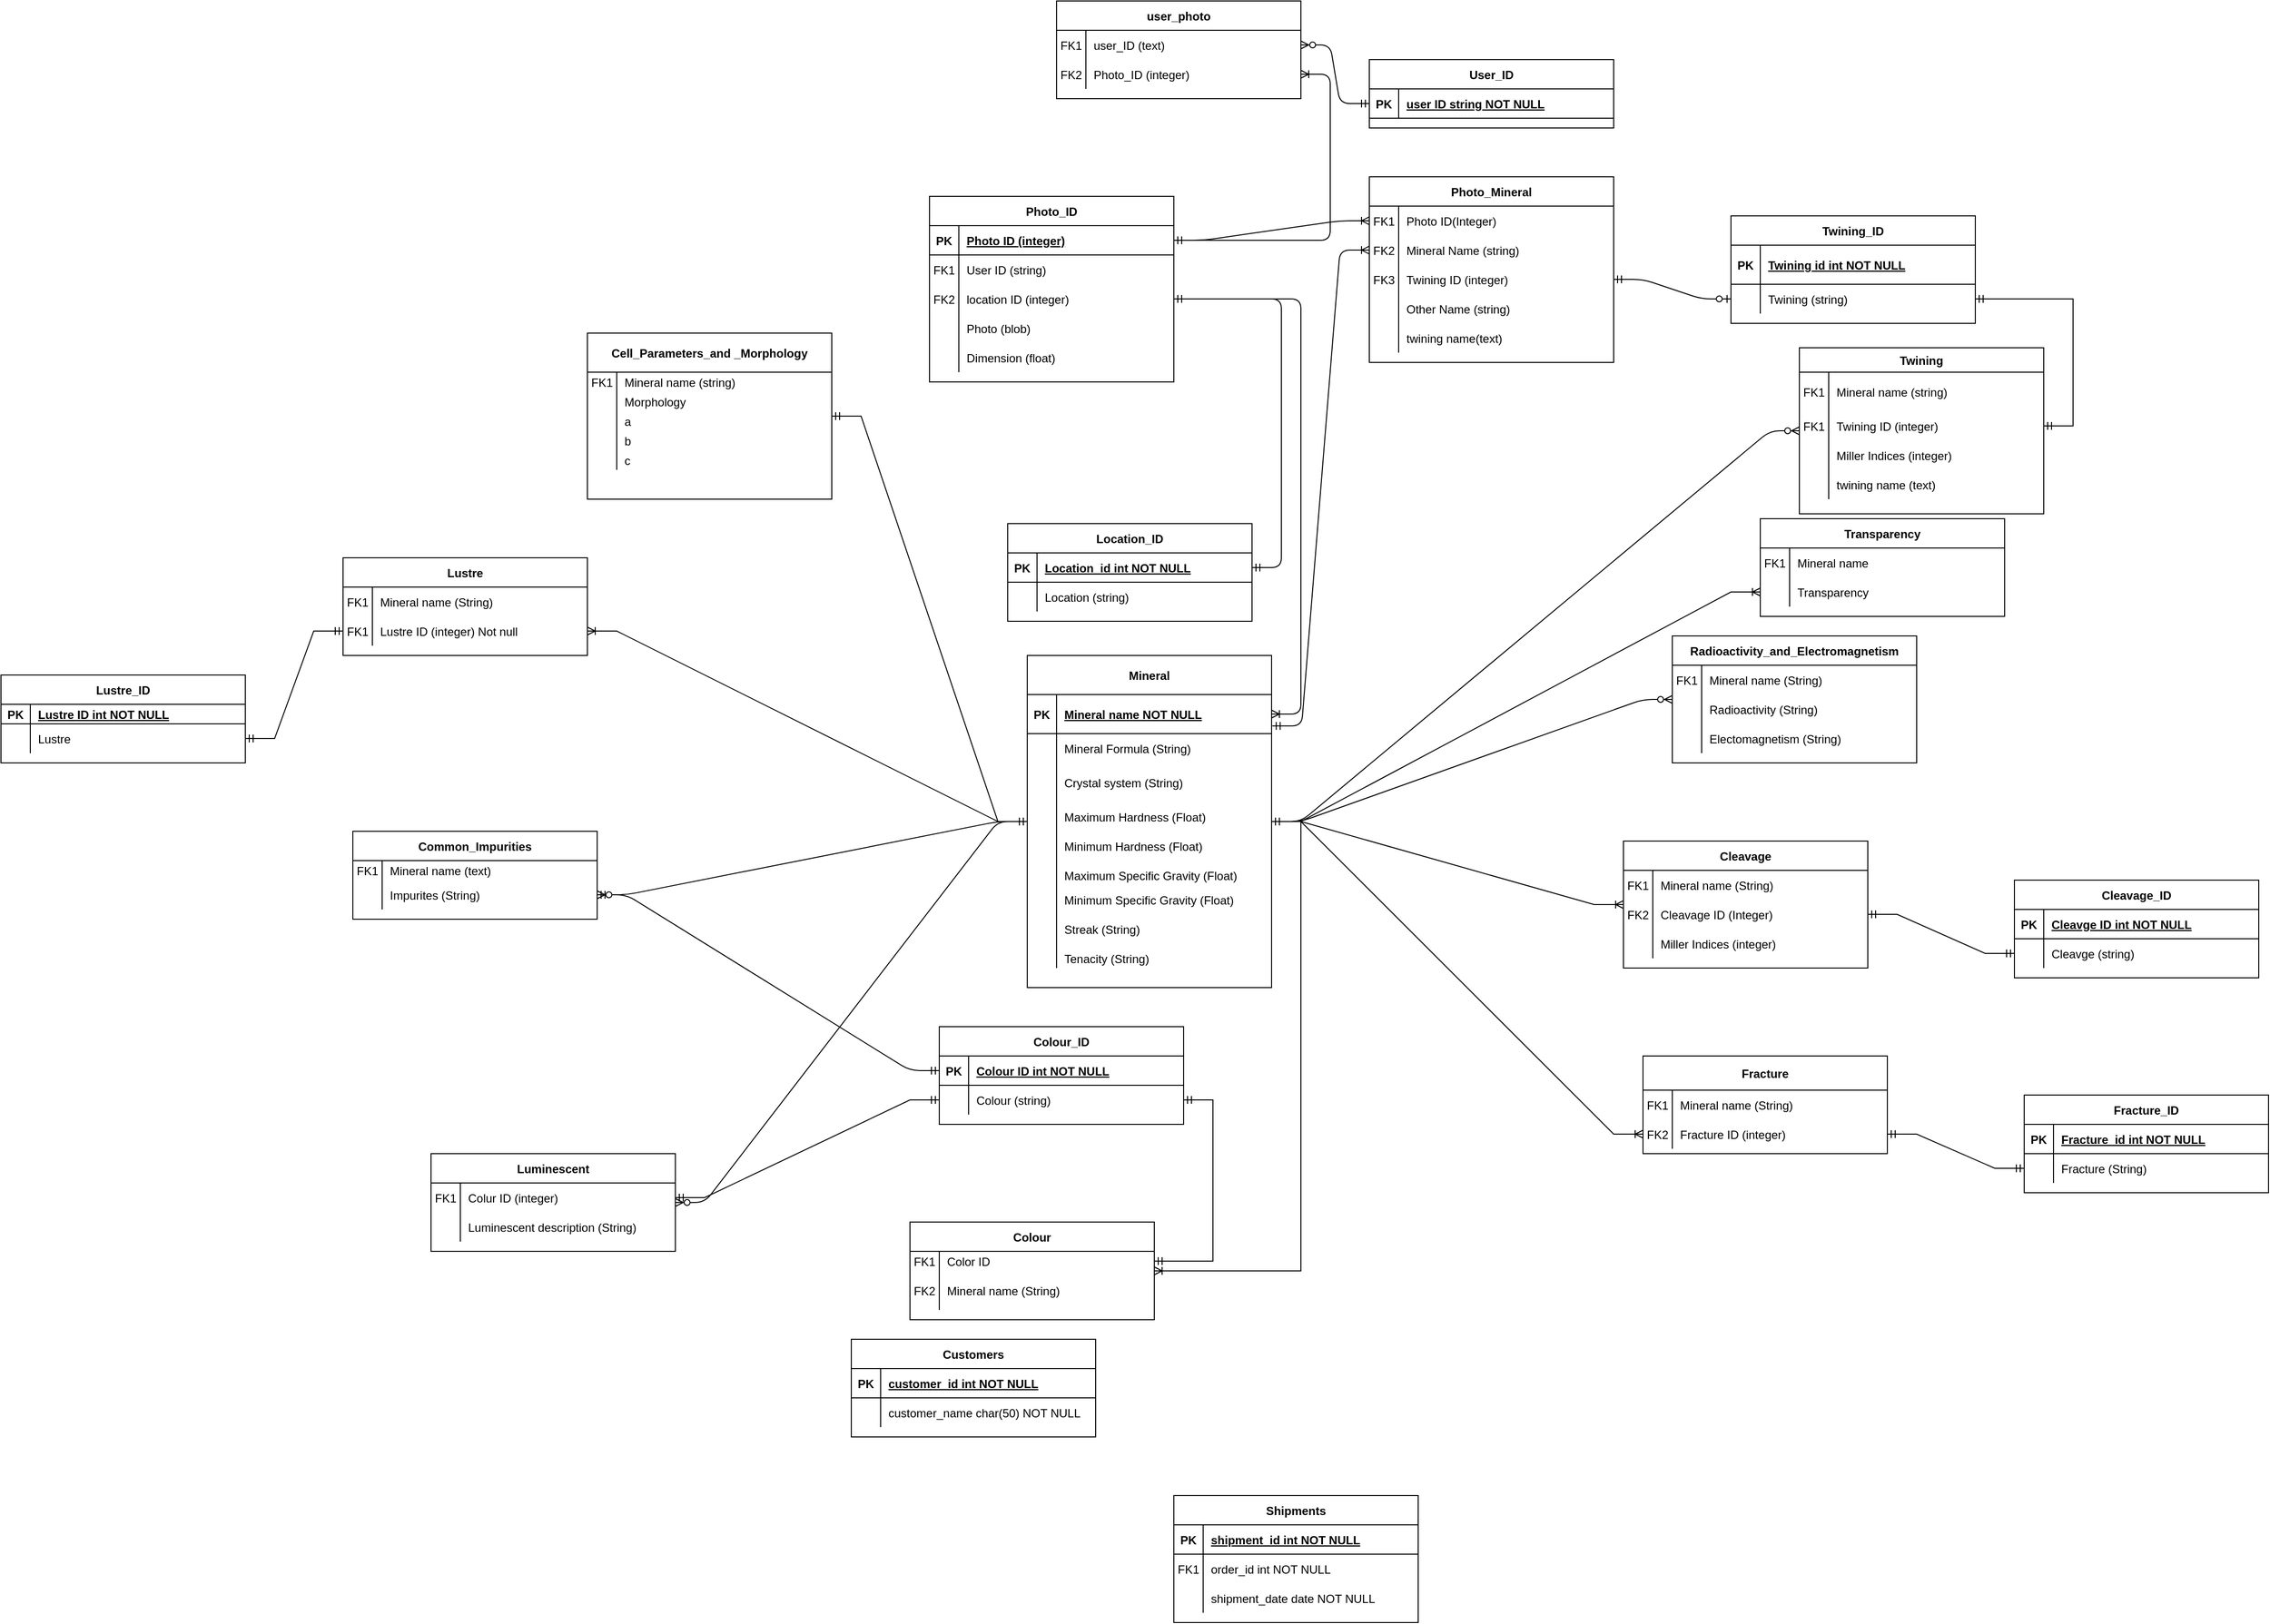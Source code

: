 <mxfile version="14.6.13" type="device"><diagram id="R2lEEEUBdFMjLlhIrx00" name="Page-1"><mxGraphModel dx="1534" dy="1828" grid="1" gridSize="10" guides="1" tooltips="1" connect="1" arrows="1" fold="1" page="0" pageScale="1" pageWidth="3300" pageHeight="4681" math="0" shadow="0" extFonts="Permanent Marker^https://fonts.googleapis.com/css?family=Permanent+Marker"><root><object label="" id="0"><mxCell/></object><mxCell id="1" parent="0"/><mxCell id="C-vyLk0tnHw3VtMMgP7b-2" value="Common_Impurities" style="shape=table;startSize=30;container=1;collapsible=1;childLayout=tableLayout;fixedRows=1;rowLines=0;fontStyle=1;align=center;resizeLast=1;" parent="1" vertex="1"><mxGeometry x="-480" y="-490" width="250" height="90" as="geometry"/></mxCell><mxCell id="C-vyLk0tnHw3VtMMgP7b-6" value="" style="shape=partialRectangle;collapsible=0;dropTarget=0;pointerEvents=0;fillColor=none;points=[[0,0.5],[1,0.5]];portConstraint=eastwest;top=0;left=0;right=0;bottom=0;" parent="C-vyLk0tnHw3VtMMgP7b-2" vertex="1"><mxGeometry y="30" width="250" height="20" as="geometry"/></mxCell><mxCell id="C-vyLk0tnHw3VtMMgP7b-7" value="FK1" style="shape=partialRectangle;overflow=hidden;connectable=0;fillColor=none;top=0;left=0;bottom=0;right=0;" parent="C-vyLk0tnHw3VtMMgP7b-6" vertex="1"><mxGeometry width="30" height="20" as="geometry"/></mxCell><mxCell id="C-vyLk0tnHw3VtMMgP7b-8" value="Mineral name (text)" style="shape=partialRectangle;overflow=hidden;connectable=0;fillColor=none;top=0;left=0;bottom=0;right=0;align=left;spacingLeft=6;" parent="C-vyLk0tnHw3VtMMgP7b-6" vertex="1"><mxGeometry x="30" width="220" height="20" as="geometry"/></mxCell><mxCell id="C-vyLk0tnHw3VtMMgP7b-9" value="" style="shape=partialRectangle;collapsible=0;dropTarget=0;pointerEvents=0;fillColor=none;points=[[0,0.5],[1,0.5]];portConstraint=eastwest;top=0;left=0;right=0;bottom=0;" parent="C-vyLk0tnHw3VtMMgP7b-2" vertex="1"><mxGeometry y="50" width="250" height="30" as="geometry"/></mxCell><mxCell id="C-vyLk0tnHw3VtMMgP7b-10" value="" style="shape=partialRectangle;overflow=hidden;connectable=0;fillColor=none;top=0;left=0;bottom=0;right=0;" parent="C-vyLk0tnHw3VtMMgP7b-9" vertex="1"><mxGeometry width="30" height="30" as="geometry"/></mxCell><mxCell id="C-vyLk0tnHw3VtMMgP7b-11" value="Impurites (String)" style="shape=partialRectangle;overflow=hidden;connectable=0;fillColor=none;top=0;left=0;bottom=0;right=0;align=left;spacingLeft=6;" parent="C-vyLk0tnHw3VtMMgP7b-9" vertex="1"><mxGeometry x="30" width="220" height="30" as="geometry"/></mxCell><mxCell id="C-vyLk0tnHw3VtMMgP7b-23" value="Mineral" style="shape=table;startSize=40;container=1;collapsible=1;childLayout=tableLayout;fixedRows=1;rowLines=0;fontStyle=1;align=center;resizeLast=1;" parent="1" vertex="1"><mxGeometry x="210" y="-670" width="250" height="340" as="geometry"/></mxCell><mxCell id="C-vyLk0tnHw3VtMMgP7b-24" value="" style="shape=partialRectangle;collapsible=0;dropTarget=0;pointerEvents=0;fillColor=none;points=[[0,0.5],[1,0.5]];portConstraint=eastwest;top=0;left=0;right=0;bottom=1;" parent="C-vyLk0tnHw3VtMMgP7b-23" vertex="1"><mxGeometry y="40" width="250" height="40" as="geometry"/></mxCell><mxCell id="C-vyLk0tnHw3VtMMgP7b-25" value="PK" style="shape=partialRectangle;overflow=hidden;connectable=0;fillColor=none;top=0;left=0;bottom=0;right=0;fontStyle=1;" parent="C-vyLk0tnHw3VtMMgP7b-24" vertex="1"><mxGeometry width="30" height="40" as="geometry"/></mxCell><mxCell id="C-vyLk0tnHw3VtMMgP7b-26" value="Mineral name NOT NULL " style="shape=partialRectangle;overflow=hidden;connectable=0;fillColor=none;top=0;left=0;bottom=0;right=0;align=left;spacingLeft=6;fontStyle=5;" parent="C-vyLk0tnHw3VtMMgP7b-24" vertex="1"><mxGeometry x="30" width="220" height="40" as="geometry"/></mxCell><mxCell id="C-vyLk0tnHw3VtMMgP7b-27" value="" style="shape=partialRectangle;collapsible=0;dropTarget=0;pointerEvents=0;fillColor=none;points=[[0,0.5],[1,0.5]];portConstraint=eastwest;top=0;left=0;right=0;bottom=0;" parent="C-vyLk0tnHw3VtMMgP7b-23" vertex="1"><mxGeometry y="80" width="250" height="30" as="geometry"/></mxCell><mxCell id="C-vyLk0tnHw3VtMMgP7b-28" value="" style="shape=partialRectangle;overflow=hidden;connectable=0;fillColor=none;top=0;left=0;bottom=0;right=0;" parent="C-vyLk0tnHw3VtMMgP7b-27" vertex="1"><mxGeometry width="30" height="30" as="geometry"/></mxCell><mxCell id="C-vyLk0tnHw3VtMMgP7b-29" value="Mineral Formula (String)" style="shape=partialRectangle;overflow=hidden;connectable=0;fillColor=none;top=0;left=0;bottom=0;right=0;align=left;spacingLeft=6;" parent="C-vyLk0tnHw3VtMMgP7b-27" vertex="1"><mxGeometry x="30" width="220" height="30" as="geometry"/></mxCell><mxCell id="C-vyLk0tnHw3VtMMgP7b-20" value="" style="shape=partialRectangle;collapsible=0;dropTarget=0;pointerEvents=0;fillColor=none;points=[[0,0.5],[1,0.5]];portConstraint=eastwest;top=0;left=0;right=0;bottom=0;" parent="C-vyLk0tnHw3VtMMgP7b-23" vertex="1"><mxGeometry y="110" width="250" height="40" as="geometry"/></mxCell><mxCell id="C-vyLk0tnHw3VtMMgP7b-21" value="" style="shape=partialRectangle;overflow=hidden;connectable=0;fillColor=none;top=0;left=0;bottom=0;right=0;" parent="C-vyLk0tnHw3VtMMgP7b-20" vertex="1"><mxGeometry width="30" height="40" as="geometry"/></mxCell><mxCell id="C-vyLk0tnHw3VtMMgP7b-22" value="Crystal system (String)" style="shape=partialRectangle;overflow=hidden;connectable=0;fillColor=none;top=0;left=0;bottom=0;right=0;align=left;spacingLeft=6;" parent="C-vyLk0tnHw3VtMMgP7b-20" vertex="1"><mxGeometry x="30" width="220" height="40" as="geometry"/></mxCell><mxCell id="e_L0GPnUvOGVrvw11UPK-75" value="" style="shape=partialRectangle;collapsible=0;dropTarget=0;pointerEvents=0;fillColor=none;points=[[0,0.5],[1,0.5]];portConstraint=eastwest;top=0;left=0;right=0;bottom=0;" parent="C-vyLk0tnHw3VtMMgP7b-23" vertex="1"><mxGeometry y="150" width="250" height="30" as="geometry"/></mxCell><mxCell id="e_L0GPnUvOGVrvw11UPK-76" value="" style="shape=partialRectangle;overflow=hidden;connectable=0;fillColor=none;top=0;left=0;bottom=0;right=0;" parent="e_L0GPnUvOGVrvw11UPK-75" vertex="1"><mxGeometry width="30" height="30" as="geometry"/></mxCell><mxCell id="e_L0GPnUvOGVrvw11UPK-77" value="Maximum Hardness (Float)" style="shape=partialRectangle;overflow=hidden;connectable=0;fillColor=none;top=0;left=0;bottom=0;right=0;align=left;spacingLeft=6;" parent="e_L0GPnUvOGVrvw11UPK-75" vertex="1"><mxGeometry x="30" width="220" height="30" as="geometry"/></mxCell><mxCell id="e_L0GPnUvOGVrvw11UPK-68" value="" style="shape=partialRectangle;collapsible=0;dropTarget=0;pointerEvents=0;fillColor=none;points=[[0,0.5],[1,0.5]];portConstraint=eastwest;top=0;left=0;right=0;bottom=0;" parent="C-vyLk0tnHw3VtMMgP7b-23" vertex="1"><mxGeometry y="180" width="250" height="30" as="geometry"/></mxCell><mxCell id="e_L0GPnUvOGVrvw11UPK-69" value="" style="shape=partialRectangle;overflow=hidden;connectable=0;fillColor=none;top=0;left=0;bottom=0;right=0;" parent="e_L0GPnUvOGVrvw11UPK-68" vertex="1"><mxGeometry width="30" height="30" as="geometry"/></mxCell><mxCell id="e_L0GPnUvOGVrvw11UPK-70" value="Minimum Hardness (Float)" style="shape=partialRectangle;overflow=hidden;connectable=0;fillColor=none;top=0;left=0;bottom=0;right=0;align=left;spacingLeft=6;" parent="e_L0GPnUvOGVrvw11UPK-68" vertex="1"><mxGeometry x="30" width="220" height="30" as="geometry"/></mxCell><mxCell id="e_L0GPnUvOGVrvw11UPK-88" value="" style="shape=partialRectangle;collapsible=0;dropTarget=0;pointerEvents=0;fillColor=none;points=[[0,0.5],[1,0.5]];portConstraint=eastwest;top=0;left=0;right=0;bottom=0;" parent="C-vyLk0tnHw3VtMMgP7b-23" vertex="1"><mxGeometry y="210" width="250" height="30" as="geometry"/></mxCell><mxCell id="e_L0GPnUvOGVrvw11UPK-89" value="" style="shape=partialRectangle;overflow=hidden;connectable=0;fillColor=none;top=0;left=0;bottom=0;right=0;" parent="e_L0GPnUvOGVrvw11UPK-88" vertex="1"><mxGeometry width="30" height="30" as="geometry"/></mxCell><mxCell id="e_L0GPnUvOGVrvw11UPK-90" value="Maximum Specific Gravity (Float)" style="shape=partialRectangle;overflow=hidden;connectable=0;fillColor=none;top=0;left=0;bottom=0;right=0;align=left;spacingLeft=6;" parent="e_L0GPnUvOGVrvw11UPK-88" vertex="1"><mxGeometry x="30" width="220" height="30" as="geometry"/></mxCell><mxCell id="e_L0GPnUvOGVrvw11UPK-105" value="" style="shape=partialRectangle;collapsible=0;dropTarget=0;pointerEvents=0;fillColor=none;points=[[0,0.5],[1,0.5]];portConstraint=eastwest;top=0;left=0;right=0;bottom=0;" parent="C-vyLk0tnHw3VtMMgP7b-23" vertex="1"><mxGeometry y="240" width="250" height="20" as="geometry"/></mxCell><mxCell id="e_L0GPnUvOGVrvw11UPK-106" value="" style="shape=partialRectangle;overflow=hidden;connectable=0;fillColor=none;top=0;left=0;bottom=0;right=0;" parent="e_L0GPnUvOGVrvw11UPK-105" vertex="1"><mxGeometry width="30" height="20" as="geometry"/></mxCell><mxCell id="e_L0GPnUvOGVrvw11UPK-107" value="Minimum Specific Gravity (Float)" style="shape=partialRectangle;overflow=hidden;connectable=0;fillColor=none;top=0;left=0;bottom=0;right=0;align=left;spacingLeft=6;" parent="e_L0GPnUvOGVrvw11UPK-105" vertex="1"><mxGeometry x="30" width="220" height="20" as="geometry"/></mxCell><mxCell id="e_L0GPnUvOGVrvw11UPK-58" value="" style="shape=partialRectangle;collapsible=0;dropTarget=0;pointerEvents=0;fillColor=none;points=[[0,0.5],[1,0.5]];portConstraint=eastwest;top=0;left=0;right=0;bottom=0;" parent="C-vyLk0tnHw3VtMMgP7b-23" vertex="1"><mxGeometry y="260" width="250" height="40" as="geometry"/></mxCell><mxCell id="e_L0GPnUvOGVrvw11UPK-59" value="" style="shape=partialRectangle;overflow=hidden;connectable=0;fillColor=none;top=0;left=0;bottom=0;right=0;" parent="e_L0GPnUvOGVrvw11UPK-58" vertex="1"><mxGeometry width="30" height="40" as="geometry"/></mxCell><mxCell id="e_L0GPnUvOGVrvw11UPK-60" value="Streak (String)" style="shape=partialRectangle;overflow=hidden;connectable=0;fillColor=none;top=0;left=0;bottom=0;right=0;align=left;spacingLeft=6;" parent="e_L0GPnUvOGVrvw11UPK-58" vertex="1"><mxGeometry x="30" width="220" height="40" as="geometry"/></mxCell><mxCell id="e_L0GPnUvOGVrvw11UPK-55" value="" style="shape=partialRectangle;collapsible=0;dropTarget=0;pointerEvents=0;fillColor=none;points=[[0,0.5],[1,0.5]];portConstraint=eastwest;top=0;left=0;right=0;bottom=0;" parent="C-vyLk0tnHw3VtMMgP7b-23" vertex="1"><mxGeometry y="300" width="250" height="20" as="geometry"/></mxCell><mxCell id="e_L0GPnUvOGVrvw11UPK-56" value="" style="shape=partialRectangle;overflow=hidden;connectable=0;fillColor=none;top=0;left=0;bottom=0;right=0;" parent="e_L0GPnUvOGVrvw11UPK-55" vertex="1"><mxGeometry width="30" height="20" as="geometry"/></mxCell><mxCell id="e_L0GPnUvOGVrvw11UPK-57" value="Tenacity (String)" style="shape=partialRectangle;overflow=hidden;connectable=0;fillColor=none;top=0;left=0;bottom=0;right=0;align=left;spacingLeft=6;" parent="e_L0GPnUvOGVrvw11UPK-55" vertex="1"><mxGeometry x="30" width="220" height="20" as="geometry"/></mxCell><mxCell id="e_L0GPnUvOGVrvw11UPK-81" value="Fracture" style="shape=table;startSize=35;container=1;collapsible=1;childLayout=tableLayout;fixedRows=1;rowLines=0;fontStyle=1;align=center;resizeLast=1;" parent="1" vertex="1"><mxGeometry x="840" y="-260" width="250" height="100" as="geometry"/></mxCell><mxCell id="e_L0GPnUvOGVrvw11UPK-85" value="" style="shape=partialRectangle;collapsible=0;dropTarget=0;pointerEvents=0;fillColor=none;points=[[0,0.5],[1,0.5]];portConstraint=eastwest;top=0;left=0;right=0;bottom=0;" parent="e_L0GPnUvOGVrvw11UPK-81" vertex="1"><mxGeometry y="35" width="250" height="30" as="geometry"/></mxCell><mxCell id="e_L0GPnUvOGVrvw11UPK-86" value="FK1" style="shape=partialRectangle;overflow=hidden;connectable=0;fillColor=none;top=0;left=0;bottom=0;right=0;" parent="e_L0GPnUvOGVrvw11UPK-85" vertex="1"><mxGeometry width="30" height="30" as="geometry"/></mxCell><mxCell id="e_L0GPnUvOGVrvw11UPK-87" value="Mineral name (String)" style="shape=partialRectangle;overflow=hidden;connectable=0;fillColor=none;top=0;left=0;bottom=0;right=0;align=left;spacingLeft=6;" parent="e_L0GPnUvOGVrvw11UPK-85" vertex="1"><mxGeometry x="30" width="220" height="30" as="geometry"/></mxCell><mxCell id="e_L0GPnUvOGVrvw11UPK-134" value="" style="shape=partialRectangle;collapsible=0;dropTarget=0;pointerEvents=0;fillColor=none;points=[[0,0.5],[1,0.5]];portConstraint=eastwest;top=0;left=0;right=0;bottom=0;" parent="e_L0GPnUvOGVrvw11UPK-81" vertex="1"><mxGeometry y="65" width="250" height="30" as="geometry"/></mxCell><mxCell id="e_L0GPnUvOGVrvw11UPK-135" value="FK2" style="shape=partialRectangle;overflow=hidden;connectable=0;fillColor=none;top=0;left=0;bottom=0;right=0;" parent="e_L0GPnUvOGVrvw11UPK-134" vertex="1"><mxGeometry width="30" height="30" as="geometry"/></mxCell><mxCell id="e_L0GPnUvOGVrvw11UPK-136" value="Fracture ID (integer)" style="shape=partialRectangle;overflow=hidden;connectable=0;fillColor=none;top=0;left=0;bottom=0;right=0;align=left;spacingLeft=6;" parent="e_L0GPnUvOGVrvw11UPK-134" vertex="1"><mxGeometry x="30" width="220" height="30" as="geometry"/></mxCell><mxCell id="e_L0GPnUvOGVrvw11UPK-91" value="Colour" style="shape=table;startSize=30;container=1;collapsible=1;childLayout=tableLayout;fixedRows=1;rowLines=0;fontStyle=1;align=center;resizeLast=1;" parent="1" vertex="1"><mxGeometry x="90" y="-90" width="250" height="100" as="geometry"/></mxCell><mxCell id="e_L0GPnUvOGVrvw11UPK-154" value="" style="shape=partialRectangle;collapsible=0;dropTarget=0;pointerEvents=0;fillColor=none;points=[[0,0.5],[1,0.5]];portConstraint=eastwest;top=0;left=0;right=0;bottom=0;" parent="e_L0GPnUvOGVrvw11UPK-91" vertex="1"><mxGeometry y="30" width="250" height="20" as="geometry"/></mxCell><mxCell id="e_L0GPnUvOGVrvw11UPK-155" value="FK1" style="shape=partialRectangle;overflow=hidden;connectable=0;fillColor=none;top=0;left=0;bottom=0;right=0;" parent="e_L0GPnUvOGVrvw11UPK-154" vertex="1"><mxGeometry width="30" height="20" as="geometry"/></mxCell><mxCell id="e_L0GPnUvOGVrvw11UPK-156" value="Color ID" style="shape=partialRectangle;overflow=hidden;connectable=0;fillColor=none;top=0;left=0;bottom=0;right=0;align=left;spacingLeft=6;" parent="e_L0GPnUvOGVrvw11UPK-154" vertex="1"><mxGeometry x="30" width="220" height="20" as="geometry"/></mxCell><mxCell id="e_L0GPnUvOGVrvw11UPK-95" value="" style="shape=partialRectangle;collapsible=0;dropTarget=0;pointerEvents=0;fillColor=none;points=[[0,0.5],[1,0.5]];portConstraint=eastwest;top=0;left=0;right=0;bottom=0;" parent="e_L0GPnUvOGVrvw11UPK-91" vertex="1"><mxGeometry y="50" width="250" height="40" as="geometry"/></mxCell><mxCell id="e_L0GPnUvOGVrvw11UPK-96" value="FK2" style="shape=partialRectangle;overflow=hidden;connectable=0;fillColor=none;top=0;left=0;bottom=0;right=0;" parent="e_L0GPnUvOGVrvw11UPK-95" vertex="1"><mxGeometry width="30" height="40" as="geometry"/></mxCell><mxCell id="e_L0GPnUvOGVrvw11UPK-97" value="Mineral name (String)" style="shape=partialRectangle;overflow=hidden;connectable=0;fillColor=none;top=0;left=0;bottom=0;right=0;align=left;spacingLeft=6;" parent="e_L0GPnUvOGVrvw11UPK-95" vertex="1"><mxGeometry x="30" width="220" height="40" as="geometry"/></mxCell><mxCell id="e_L0GPnUvOGVrvw11UPK-110" value="Cleavage" style="shape=table;startSize=30;container=1;collapsible=1;childLayout=tableLayout;fixedRows=1;rowLines=0;fontStyle=1;align=center;resizeLast=1;" parent="1" vertex="1"><mxGeometry x="820" y="-480" width="250" height="130" as="geometry"/></mxCell><mxCell id="e_L0GPnUvOGVrvw11UPK-114" value="" style="shape=partialRectangle;collapsible=0;dropTarget=0;pointerEvents=0;fillColor=none;points=[[0,0.5],[1,0.5]];portConstraint=eastwest;top=0;left=0;right=0;bottom=0;" parent="e_L0GPnUvOGVrvw11UPK-110" vertex="1"><mxGeometry y="30" width="250" height="30" as="geometry"/></mxCell><mxCell id="e_L0GPnUvOGVrvw11UPK-115" value="FK1" style="shape=partialRectangle;overflow=hidden;connectable=0;fillColor=none;top=0;left=0;bottom=0;right=0;" parent="e_L0GPnUvOGVrvw11UPK-114" vertex="1"><mxGeometry width="30" height="30" as="geometry"/></mxCell><mxCell id="e_L0GPnUvOGVrvw11UPK-116" value="Mineral name (String)" style="shape=partialRectangle;overflow=hidden;connectable=0;fillColor=none;top=0;left=0;bottom=0;right=0;align=left;spacingLeft=6;" parent="e_L0GPnUvOGVrvw11UPK-114" vertex="1"><mxGeometry x="30" width="220" height="30" as="geometry"/></mxCell><mxCell id="e_L0GPnUvOGVrvw11UPK-117" value="" style="shape=partialRectangle;collapsible=0;dropTarget=0;pointerEvents=0;fillColor=none;points=[[0,0.5],[1,0.5]];portConstraint=eastwest;top=0;left=0;right=0;bottom=0;" parent="e_L0GPnUvOGVrvw11UPK-110" vertex="1"><mxGeometry y="60" width="250" height="30" as="geometry"/></mxCell><mxCell id="e_L0GPnUvOGVrvw11UPK-118" value="FK2" style="shape=partialRectangle;overflow=hidden;connectable=0;fillColor=none;top=0;left=0;bottom=0;right=0;" parent="e_L0GPnUvOGVrvw11UPK-117" vertex="1"><mxGeometry width="30" height="30" as="geometry"/></mxCell><mxCell id="e_L0GPnUvOGVrvw11UPK-119" value="Cleavage ID (Integer)" style="shape=partialRectangle;overflow=hidden;connectable=0;fillColor=none;top=0;left=0;bottom=0;right=0;align=left;spacingLeft=6;" parent="e_L0GPnUvOGVrvw11UPK-117" vertex="1"><mxGeometry x="30" width="220" height="30" as="geometry"/></mxCell><mxCell id="WiPGGmgPCr1HIN6wd3PK-28" value="" style="shape=partialRectangle;collapsible=0;dropTarget=0;pointerEvents=0;fillColor=none;points=[[0,0.5],[1,0.5]];portConstraint=eastwest;top=0;left=0;right=0;bottom=0;" parent="e_L0GPnUvOGVrvw11UPK-110" vertex="1"><mxGeometry y="90" width="250" height="30" as="geometry"/></mxCell><mxCell id="WiPGGmgPCr1HIN6wd3PK-29" value="" style="shape=partialRectangle;overflow=hidden;connectable=0;fillColor=none;top=0;left=0;bottom=0;right=0;" parent="WiPGGmgPCr1HIN6wd3PK-28" vertex="1"><mxGeometry width="30" height="30" as="geometry"/></mxCell><mxCell id="WiPGGmgPCr1HIN6wd3PK-30" value="Miller Indices (integer)" style="shape=partialRectangle;overflow=hidden;connectable=0;fillColor=none;top=0;left=0;bottom=0;right=0;align=left;spacingLeft=6;" parent="WiPGGmgPCr1HIN6wd3PK-28" vertex="1"><mxGeometry x="30" width="220" height="30" as="geometry"/></mxCell><mxCell id="e_L0GPnUvOGVrvw11UPK-120" value="Transparency" style="shape=table;startSize=30;container=1;collapsible=1;childLayout=tableLayout;fixedRows=1;rowLines=0;fontStyle=1;align=center;resizeLast=1;" parent="1" vertex="1"><mxGeometry x="960" y="-810" width="250" height="100" as="geometry"/></mxCell><mxCell id="e_L0GPnUvOGVrvw11UPK-124" value="" style="shape=partialRectangle;collapsible=0;dropTarget=0;pointerEvents=0;fillColor=none;points=[[0,0.5],[1,0.5]];portConstraint=eastwest;top=0;left=0;right=0;bottom=0;" parent="e_L0GPnUvOGVrvw11UPK-120" vertex="1"><mxGeometry y="30" width="250" height="30" as="geometry"/></mxCell><mxCell id="e_L0GPnUvOGVrvw11UPK-125" value="FK1" style="shape=partialRectangle;overflow=hidden;connectable=0;fillColor=none;top=0;left=0;bottom=0;right=0;" parent="e_L0GPnUvOGVrvw11UPK-124" vertex="1"><mxGeometry width="30" height="30" as="geometry"/></mxCell><mxCell id="e_L0GPnUvOGVrvw11UPK-126" value="Mineral name" style="shape=partialRectangle;overflow=hidden;connectable=0;fillColor=none;top=0;left=0;bottom=0;right=0;align=left;spacingLeft=6;" parent="e_L0GPnUvOGVrvw11UPK-124" vertex="1"><mxGeometry x="30" width="220" height="30" as="geometry"/></mxCell><mxCell id="e_L0GPnUvOGVrvw11UPK-127" value="" style="shape=partialRectangle;collapsible=0;dropTarget=0;pointerEvents=0;fillColor=none;points=[[0,0.5],[1,0.5]];portConstraint=eastwest;top=0;left=0;right=0;bottom=0;" parent="e_L0GPnUvOGVrvw11UPK-120" vertex="1"><mxGeometry y="60" width="250" height="30" as="geometry"/></mxCell><mxCell id="e_L0GPnUvOGVrvw11UPK-128" value="" style="shape=partialRectangle;overflow=hidden;connectable=0;fillColor=none;top=0;left=0;bottom=0;right=0;" parent="e_L0GPnUvOGVrvw11UPK-127" vertex="1"><mxGeometry width="30" height="30" as="geometry"/></mxCell><mxCell id="e_L0GPnUvOGVrvw11UPK-129" value="Transparency" style="shape=partialRectangle;overflow=hidden;connectable=0;fillColor=none;top=0;left=0;bottom=0;right=0;align=left;spacingLeft=6;" parent="e_L0GPnUvOGVrvw11UPK-127" vertex="1"><mxGeometry x="30" width="220" height="30" as="geometry"/></mxCell><mxCell id="e_L0GPnUvOGVrvw11UPK-140" value="Radioactivity_and_Electromagnetism" style="shape=table;startSize=30;container=1;collapsible=1;childLayout=tableLayout;fixedRows=1;rowLines=0;fontStyle=1;align=center;resizeLast=1;" parent="1" vertex="1"><mxGeometry x="870" y="-690" width="250" height="130" as="geometry"/></mxCell><mxCell id="e_L0GPnUvOGVrvw11UPK-144" value="" style="shape=partialRectangle;collapsible=0;dropTarget=0;pointerEvents=0;fillColor=none;points=[[0,0.5],[1,0.5]];portConstraint=eastwest;top=0;left=0;right=0;bottom=0;" parent="e_L0GPnUvOGVrvw11UPK-140" vertex="1"><mxGeometry y="30" width="250" height="30" as="geometry"/></mxCell><mxCell id="e_L0GPnUvOGVrvw11UPK-145" value="FK1" style="shape=partialRectangle;overflow=hidden;connectable=0;fillColor=none;top=0;left=0;bottom=0;right=0;" parent="e_L0GPnUvOGVrvw11UPK-144" vertex="1"><mxGeometry width="30" height="30" as="geometry"/></mxCell><mxCell id="e_L0GPnUvOGVrvw11UPK-146" value="Mineral name (String)" style="shape=partialRectangle;overflow=hidden;connectable=0;fillColor=none;top=0;left=0;bottom=0;right=0;align=left;spacingLeft=6;" parent="e_L0GPnUvOGVrvw11UPK-144" vertex="1"><mxGeometry x="30" width="220" height="30" as="geometry"/></mxCell><mxCell id="e_L0GPnUvOGVrvw11UPK-147" value="" style="shape=partialRectangle;collapsible=0;dropTarget=0;pointerEvents=0;fillColor=none;points=[[0,0.5],[1,0.5]];portConstraint=eastwest;top=0;left=0;right=0;bottom=0;" parent="e_L0GPnUvOGVrvw11UPK-140" vertex="1"><mxGeometry y="60" width="250" height="30" as="geometry"/></mxCell><mxCell id="e_L0GPnUvOGVrvw11UPK-148" value="" style="shape=partialRectangle;overflow=hidden;connectable=0;fillColor=none;top=0;left=0;bottom=0;right=0;" parent="e_L0GPnUvOGVrvw11UPK-147" vertex="1"><mxGeometry width="30" height="30" as="geometry"/></mxCell><mxCell id="e_L0GPnUvOGVrvw11UPK-149" value="Radioactivity (String)" style="shape=partialRectangle;overflow=hidden;connectable=0;fillColor=none;top=0;left=0;bottom=0;right=0;align=left;spacingLeft=6;" parent="e_L0GPnUvOGVrvw11UPK-147" vertex="1"><mxGeometry x="30" width="220" height="30" as="geometry"/></mxCell><mxCell id="e_L0GPnUvOGVrvw11UPK-164" value="" style="shape=partialRectangle;collapsible=0;dropTarget=0;pointerEvents=0;fillColor=none;points=[[0,0.5],[1,0.5]];portConstraint=eastwest;top=0;left=0;right=0;bottom=0;" parent="e_L0GPnUvOGVrvw11UPK-140" vertex="1"><mxGeometry y="90" width="250" height="30" as="geometry"/></mxCell><mxCell id="e_L0GPnUvOGVrvw11UPK-165" value="" style="shape=partialRectangle;overflow=hidden;connectable=0;fillColor=none;top=0;left=0;bottom=0;right=0;" parent="e_L0GPnUvOGVrvw11UPK-164" vertex="1"><mxGeometry width="30" height="30" as="geometry"/></mxCell><mxCell id="e_L0GPnUvOGVrvw11UPK-166" value="Electomagnetism (String)" style="shape=partialRectangle;overflow=hidden;connectable=0;fillColor=none;top=0;left=0;bottom=0;right=0;align=left;spacingLeft=6;" parent="e_L0GPnUvOGVrvw11UPK-164" vertex="1"><mxGeometry x="30" width="220" height="30" as="geometry"/></mxCell><mxCell id="e_L0GPnUvOGVrvw11UPK-150" value="Colour_ID" style="shape=table;startSize=30;container=1;collapsible=1;childLayout=tableLayout;fixedRows=1;rowLines=0;fontStyle=1;align=center;resizeLast=1;" parent="1" vertex="1"><mxGeometry x="120" y="-290" width="250" height="100" as="geometry"/></mxCell><mxCell id="e_L0GPnUvOGVrvw11UPK-151" value="" style="shape=partialRectangle;collapsible=0;dropTarget=0;pointerEvents=0;fillColor=none;points=[[0,0.5],[1,0.5]];portConstraint=eastwest;top=0;left=0;right=0;bottom=1;" parent="e_L0GPnUvOGVrvw11UPK-150" vertex="1"><mxGeometry y="30" width="250" height="30" as="geometry"/></mxCell><mxCell id="e_L0GPnUvOGVrvw11UPK-152" value="PK" style="shape=partialRectangle;overflow=hidden;connectable=0;fillColor=none;top=0;left=0;bottom=0;right=0;fontStyle=1;" parent="e_L0GPnUvOGVrvw11UPK-151" vertex="1"><mxGeometry width="30" height="30" as="geometry"/></mxCell><mxCell id="e_L0GPnUvOGVrvw11UPK-153" value="Colour ID int NOT NULL " style="shape=partialRectangle;overflow=hidden;connectable=0;fillColor=none;top=0;left=0;bottom=0;right=0;align=left;spacingLeft=6;fontStyle=5;" parent="e_L0GPnUvOGVrvw11UPK-151" vertex="1"><mxGeometry x="30" width="220" height="30" as="geometry"/></mxCell><mxCell id="e_L0GPnUvOGVrvw11UPK-157" value="" style="shape=partialRectangle;collapsible=0;dropTarget=0;pointerEvents=0;fillColor=none;points=[[0,0.5],[1,0.5]];portConstraint=eastwest;top=0;left=0;right=0;bottom=0;" parent="e_L0GPnUvOGVrvw11UPK-150" vertex="1"><mxGeometry y="60" width="250" height="30" as="geometry"/></mxCell><mxCell id="e_L0GPnUvOGVrvw11UPK-158" value="" style="shape=partialRectangle;overflow=hidden;connectable=0;fillColor=none;top=0;left=0;bottom=0;right=0;" parent="e_L0GPnUvOGVrvw11UPK-157" vertex="1"><mxGeometry width="30" height="30" as="geometry"/></mxCell><mxCell id="e_L0GPnUvOGVrvw11UPK-159" value="Colour (string)" style="shape=partialRectangle;overflow=hidden;connectable=0;fillColor=none;top=0;left=0;bottom=0;right=0;align=left;spacingLeft=6;" parent="e_L0GPnUvOGVrvw11UPK-157" vertex="1"><mxGeometry x="30" width="220" height="30" as="geometry"/></mxCell><mxCell id="e_L0GPnUvOGVrvw11UPK-169" value="Lustre" style="shape=table;startSize=30;container=1;collapsible=1;childLayout=tableLayout;fixedRows=1;rowLines=0;fontStyle=1;align=center;resizeLast=1;" parent="1" vertex="1"><mxGeometry x="-490" y="-770" width="250" height="100" as="geometry"/></mxCell><mxCell id="e_L0GPnUvOGVrvw11UPK-173" value="" style="shape=partialRectangle;collapsible=0;dropTarget=0;pointerEvents=0;fillColor=none;points=[[0,0.5],[1,0.5]];portConstraint=eastwest;top=0;left=0;right=0;bottom=0;" parent="e_L0GPnUvOGVrvw11UPK-169" vertex="1"><mxGeometry y="30" width="250" height="30" as="geometry"/></mxCell><mxCell id="e_L0GPnUvOGVrvw11UPK-174" value="FK1" style="shape=partialRectangle;overflow=hidden;connectable=0;fillColor=none;top=0;left=0;bottom=0;right=0;" parent="e_L0GPnUvOGVrvw11UPK-173" vertex="1"><mxGeometry width="30" height="30" as="geometry"/></mxCell><mxCell id="e_L0GPnUvOGVrvw11UPK-175" value="Mineral name (String)" style="shape=partialRectangle;overflow=hidden;connectable=0;fillColor=none;top=0;left=0;bottom=0;right=0;align=left;spacingLeft=6;" parent="e_L0GPnUvOGVrvw11UPK-173" vertex="1"><mxGeometry x="30" width="220" height="30" as="geometry"/></mxCell><mxCell id="e_L0GPnUvOGVrvw11UPK-183" value="" style="shape=partialRectangle;collapsible=0;dropTarget=0;pointerEvents=0;fillColor=none;points=[[0,0.5],[1,0.5]];portConstraint=eastwest;top=0;left=0;right=0;bottom=0;" parent="e_L0GPnUvOGVrvw11UPK-169" vertex="1"><mxGeometry y="60" width="250" height="30" as="geometry"/></mxCell><mxCell id="e_L0GPnUvOGVrvw11UPK-184" value="FK1" style="shape=partialRectangle;overflow=hidden;connectable=0;fillColor=none;top=0;left=0;bottom=0;right=0;" parent="e_L0GPnUvOGVrvw11UPK-183" vertex="1"><mxGeometry width="30" height="30" as="geometry"/></mxCell><mxCell id="e_L0GPnUvOGVrvw11UPK-185" value="Lustre ID (integer) Not null" style="shape=partialRectangle;overflow=hidden;connectable=0;fillColor=none;top=0;left=0;bottom=0;right=0;align=left;spacingLeft=6;" parent="e_L0GPnUvOGVrvw11UPK-183" vertex="1"><mxGeometry x="30" width="220" height="30" as="geometry"/></mxCell><mxCell id="e_L0GPnUvOGVrvw11UPK-179" value="Luminescent" style="shape=table;startSize=30;container=1;collapsible=1;childLayout=tableLayout;fixedRows=1;rowLines=0;fontStyle=1;align=center;resizeLast=1;" parent="1" vertex="1"><mxGeometry x="-400" y="-160" width="250" height="100" as="geometry"/></mxCell><mxCell id="e_L0GPnUvOGVrvw11UPK-212" value="" style="shape=partialRectangle;collapsible=0;dropTarget=0;pointerEvents=0;fillColor=none;points=[[0,0.5],[1,0.5]];portConstraint=eastwest;top=0;left=0;right=0;bottom=0;" parent="e_L0GPnUvOGVrvw11UPK-179" vertex="1"><mxGeometry y="30" width="250" height="30" as="geometry"/></mxCell><mxCell id="e_L0GPnUvOGVrvw11UPK-213" value="FK1" style="shape=partialRectangle;overflow=hidden;connectable=0;fillColor=none;top=0;left=0;bottom=0;right=0;" parent="e_L0GPnUvOGVrvw11UPK-212" vertex="1"><mxGeometry width="30" height="30" as="geometry"/></mxCell><mxCell id="e_L0GPnUvOGVrvw11UPK-214" value="Colur ID (integer)" style="shape=partialRectangle;overflow=hidden;connectable=0;fillColor=none;top=0;left=0;bottom=0;right=0;align=left;spacingLeft=6;" parent="e_L0GPnUvOGVrvw11UPK-212" vertex="1"><mxGeometry x="30" width="220" height="30" as="geometry"/></mxCell><mxCell id="e_L0GPnUvOGVrvw11UPK-186" value="" style="shape=partialRectangle;collapsible=0;dropTarget=0;pointerEvents=0;fillColor=none;points=[[0,0.5],[1,0.5]];portConstraint=eastwest;top=0;left=0;right=0;bottom=0;" parent="e_L0GPnUvOGVrvw11UPK-179" vertex="1"><mxGeometry y="60" width="250" height="30" as="geometry"/></mxCell><mxCell id="e_L0GPnUvOGVrvw11UPK-187" value="" style="shape=partialRectangle;overflow=hidden;connectable=0;fillColor=none;top=0;left=0;bottom=0;right=0;" parent="e_L0GPnUvOGVrvw11UPK-186" vertex="1"><mxGeometry width="30" height="30" as="geometry"/></mxCell><mxCell id="e_L0GPnUvOGVrvw11UPK-188" value="Luminescent description (String)" style="shape=partialRectangle;overflow=hidden;connectable=0;fillColor=none;top=0;left=0;bottom=0;right=0;align=left;spacingLeft=6;" parent="e_L0GPnUvOGVrvw11UPK-186" vertex="1"><mxGeometry x="30" width="220" height="30" as="geometry"/></mxCell><mxCell id="e_L0GPnUvOGVrvw11UPK-189" value="Lustre_ID" style="shape=table;startSize=30;container=1;collapsible=1;childLayout=tableLayout;fixedRows=1;rowLines=0;fontStyle=1;align=center;resizeLast=1;" parent="1" vertex="1"><mxGeometry x="-840" y="-650" width="250" height="90" as="geometry"/></mxCell><mxCell id="e_L0GPnUvOGVrvw11UPK-180" value="" style="shape=partialRectangle;collapsible=0;dropTarget=0;pointerEvents=0;fillColor=none;points=[[0,0.5],[1,0.5]];portConstraint=eastwest;top=0;left=0;right=0;bottom=1;" parent="e_L0GPnUvOGVrvw11UPK-189" vertex="1"><mxGeometry y="30" width="250" height="20" as="geometry"/></mxCell><mxCell id="e_L0GPnUvOGVrvw11UPK-181" value="PK" style="shape=partialRectangle;overflow=hidden;connectable=0;fillColor=none;top=0;left=0;bottom=0;right=0;fontStyle=1;" parent="e_L0GPnUvOGVrvw11UPK-180" vertex="1"><mxGeometry width="30" height="20" as="geometry"/></mxCell><mxCell id="e_L0GPnUvOGVrvw11UPK-182" value="Lustre ID int NOT NULL " style="shape=partialRectangle;overflow=hidden;connectable=0;fillColor=none;top=0;left=0;bottom=0;right=0;align=left;spacingLeft=6;fontStyle=5;" parent="e_L0GPnUvOGVrvw11UPK-180" vertex="1"><mxGeometry x="30" width="220" height="20" as="geometry"/></mxCell><mxCell id="e_L0GPnUvOGVrvw11UPK-193" value="" style="shape=partialRectangle;collapsible=0;dropTarget=0;pointerEvents=0;fillColor=none;points=[[0,0.5],[1,0.5]];portConstraint=eastwest;top=0;left=0;right=0;bottom=0;" parent="e_L0GPnUvOGVrvw11UPK-189" vertex="1"><mxGeometry y="50" width="250" height="30" as="geometry"/></mxCell><mxCell id="e_L0GPnUvOGVrvw11UPK-194" value="" style="shape=partialRectangle;overflow=hidden;connectable=0;fillColor=none;top=0;left=0;bottom=0;right=0;" parent="e_L0GPnUvOGVrvw11UPK-193" vertex="1"><mxGeometry width="30" height="30" as="geometry"/></mxCell><mxCell id="e_L0GPnUvOGVrvw11UPK-195" value="Lustre" style="shape=partialRectangle;overflow=hidden;connectable=0;fillColor=none;top=0;left=0;bottom=0;right=0;align=left;spacingLeft=6;" parent="e_L0GPnUvOGVrvw11UPK-193" vertex="1"><mxGeometry x="30" width="220" height="30" as="geometry"/></mxCell><mxCell id="WiPGGmgPCr1HIN6wd3PK-1" value="" style="edgeStyle=entityRelationEdgeStyle;fontSize=12;html=1;endArrow=ERoneToMany;startArrow=ERmandOne;rounded=0;" parent="1" source="C-vyLk0tnHw3VtMMgP7b-23" target="e_L0GPnUvOGVrvw11UPK-183" edge="1"><mxGeometry width="100" height="100" relative="1" as="geometry"><mxPoint x="480" y="-270" as="sourcePoint"/><mxPoint x="260" y="10" as="targetPoint"/></mxGeometry></mxCell><mxCell id="WiPGGmgPCr1HIN6wd3PK-9" value="" style="edgeStyle=entityRelationEdgeStyle;fontSize=12;html=1;endArrow=ERoneToMany;startArrow=ERmandOne;rounded=0;" parent="1" source="C-vyLk0tnHw3VtMMgP7b-23" target="e_L0GPnUvOGVrvw11UPK-127" edge="1"><mxGeometry width="100" height="100" relative="1" as="geometry"><mxPoint x="490" y="-350" as="sourcePoint"/><mxPoint x="590" y="-450" as="targetPoint"/></mxGeometry></mxCell><mxCell id="WiPGGmgPCr1HIN6wd3PK-12" value="" style="edgeStyle=entityRelationEdgeStyle;fontSize=12;html=1;endArrow=ERmandOne;startArrow=ERmandOne;rounded=0;" parent="1" source="e_L0GPnUvOGVrvw11UPK-193" target="e_L0GPnUvOGVrvw11UPK-183" edge="1"><mxGeometry width="100" height="100" relative="1" as="geometry"><mxPoint x="420" y="-110" as="sourcePoint"/><mxPoint x="520" y="-210" as="targetPoint"/></mxGeometry></mxCell><mxCell id="WiPGGmgPCr1HIN6wd3PK-13" value="" style="edgeStyle=entityRelationEdgeStyle;fontSize=12;html=1;endArrow=ERoneToMany;startArrow=ERmandOne;rounded=0;" parent="1" source="C-vyLk0tnHw3VtMMgP7b-23" target="e_L0GPnUvOGVrvw11UPK-91" edge="1"><mxGeometry width="100" height="100" relative="1" as="geometry"><mxPoint x="350" y="-630" as="sourcePoint"/><mxPoint x="450" y="-730" as="targetPoint"/></mxGeometry></mxCell><mxCell id="WiPGGmgPCr1HIN6wd3PK-15" value="" style="edgeStyle=entityRelationEdgeStyle;fontSize=12;html=1;endArrow=ERmandOne;startArrow=ERmandOne;rounded=0;" parent="1" source="e_L0GPnUvOGVrvw11UPK-212" target="e_L0GPnUvOGVrvw11UPK-157" edge="1"><mxGeometry width="100" height="100" relative="1" as="geometry"><mxPoint x="250" y="-630" as="sourcePoint"/><mxPoint x="350" y="-730" as="targetPoint"/></mxGeometry></mxCell><mxCell id="WiPGGmgPCr1HIN6wd3PK-16" value="" style="edgeStyle=entityRelationEdgeStyle;fontSize=12;html=1;endArrow=ERmandOne;startArrow=ERmandOne;rounded=0;" parent="1" source="e_L0GPnUvOGVrvw11UPK-157" target="e_L0GPnUvOGVrvw11UPK-154" edge="1"><mxGeometry width="100" height="100" relative="1" as="geometry"><mxPoint x="210" y="-630" as="sourcePoint"/><mxPoint x="310" y="-730" as="targetPoint"/></mxGeometry></mxCell><mxCell id="WiPGGmgPCr1HIN6wd3PK-18" value="" style="edgeStyle=entityRelationEdgeStyle;fontSize=12;html=1;endArrow=ERoneToMany;startArrow=ERmandOne;rounded=0;" parent="1" source="C-vyLk0tnHw3VtMMgP7b-23" target="e_L0GPnUvOGVrvw11UPK-110" edge="1"><mxGeometry width="100" height="100" relative="1" as="geometry"><mxPoint x="540" y="-350" as="sourcePoint"/><mxPoint x="640" y="-450" as="targetPoint"/></mxGeometry></mxCell><mxCell id="WiPGGmgPCr1HIN6wd3PK-21" value="Fracture_ID" style="shape=table;startSize=30;container=1;collapsible=1;childLayout=tableLayout;fixedRows=1;rowLines=0;fontStyle=1;align=center;resizeLast=1;" parent="1" vertex="1"><mxGeometry x="1230" y="-220" width="250" height="100" as="geometry"/></mxCell><mxCell id="WiPGGmgPCr1HIN6wd3PK-22" value="" style="shape=partialRectangle;collapsible=0;dropTarget=0;pointerEvents=0;fillColor=none;points=[[0,0.5],[1,0.5]];portConstraint=eastwest;top=0;left=0;right=0;bottom=1;" parent="WiPGGmgPCr1HIN6wd3PK-21" vertex="1"><mxGeometry y="30" width="250" height="30" as="geometry"/></mxCell><mxCell id="WiPGGmgPCr1HIN6wd3PK-23" value="PK" style="shape=partialRectangle;overflow=hidden;connectable=0;fillColor=none;top=0;left=0;bottom=0;right=0;fontStyle=1;" parent="WiPGGmgPCr1HIN6wd3PK-22" vertex="1"><mxGeometry width="30" height="30" as="geometry"/></mxCell><mxCell id="WiPGGmgPCr1HIN6wd3PK-24" value="Fracture_id int NOT NULL " style="shape=partialRectangle;overflow=hidden;connectable=0;fillColor=none;top=0;left=0;bottom=0;right=0;align=left;spacingLeft=6;fontStyle=5;" parent="WiPGGmgPCr1HIN6wd3PK-22" vertex="1"><mxGeometry x="30" width="220" height="30" as="geometry"/></mxCell><mxCell id="WiPGGmgPCr1HIN6wd3PK-25" value="" style="shape=partialRectangle;collapsible=0;dropTarget=0;pointerEvents=0;fillColor=none;points=[[0,0.5],[1,0.5]];portConstraint=eastwest;top=0;left=0;right=0;bottom=0;" parent="WiPGGmgPCr1HIN6wd3PK-21" vertex="1"><mxGeometry y="60" width="250" height="30" as="geometry"/></mxCell><mxCell id="WiPGGmgPCr1HIN6wd3PK-26" value="" style="shape=partialRectangle;overflow=hidden;connectable=0;fillColor=none;top=0;left=0;bottom=0;right=0;" parent="WiPGGmgPCr1HIN6wd3PK-25" vertex="1"><mxGeometry width="30" height="30" as="geometry"/></mxCell><mxCell id="WiPGGmgPCr1HIN6wd3PK-27" value="Fracture (String)" style="shape=partialRectangle;overflow=hidden;connectable=0;fillColor=none;top=0;left=0;bottom=0;right=0;align=left;spacingLeft=6;" parent="WiPGGmgPCr1HIN6wd3PK-25" vertex="1"><mxGeometry x="30" width="220" height="30" as="geometry"/></mxCell><mxCell id="WiPGGmgPCr1HIN6wd3PK-31" value="Cell_Parameters_and _Morphology" style="shape=table;startSize=40;container=1;collapsible=1;childLayout=tableLayout;fixedRows=1;rowLines=0;fontStyle=1;align=center;resizeLast=1;" parent="1" vertex="1"><mxGeometry x="-240" y="-1000" width="250" height="170" as="geometry"/></mxCell><mxCell id="WiPGGmgPCr1HIN6wd3PK-35" value="" style="shape=partialRectangle;collapsible=0;dropTarget=0;pointerEvents=0;fillColor=none;points=[[0,0.5],[1,0.5]];portConstraint=eastwest;top=0;left=0;right=0;bottom=0;" parent="WiPGGmgPCr1HIN6wd3PK-31" vertex="1"><mxGeometry y="40" width="250" height="20" as="geometry"/></mxCell><mxCell id="WiPGGmgPCr1HIN6wd3PK-36" value="FK1" style="shape=partialRectangle;overflow=hidden;connectable=0;fillColor=none;top=0;left=0;bottom=0;right=0;" parent="WiPGGmgPCr1HIN6wd3PK-35" vertex="1"><mxGeometry width="30" height="20" as="geometry"/></mxCell><mxCell id="WiPGGmgPCr1HIN6wd3PK-37" value="Mineral name (string)" style="shape=partialRectangle;overflow=hidden;connectable=0;fillColor=none;top=0;left=0;bottom=0;right=0;align=left;spacingLeft=6;" parent="WiPGGmgPCr1HIN6wd3PK-35" vertex="1"><mxGeometry x="30" width="220" height="20" as="geometry"/></mxCell><mxCell id="WiPGGmgPCr1HIN6wd3PK-71" value="" style="shape=partialRectangle;collapsible=0;dropTarget=0;pointerEvents=0;fillColor=none;points=[[0,0.5],[1,0.5]];portConstraint=eastwest;top=0;left=0;right=0;bottom=0;" parent="WiPGGmgPCr1HIN6wd3PK-31" vertex="1"><mxGeometry y="60" width="250" height="20" as="geometry"/></mxCell><mxCell id="WiPGGmgPCr1HIN6wd3PK-72" value="" style="shape=partialRectangle;overflow=hidden;connectable=0;fillColor=none;top=0;left=0;bottom=0;right=0;" parent="WiPGGmgPCr1HIN6wd3PK-71" vertex="1"><mxGeometry width="30" height="20" as="geometry"/></mxCell><mxCell id="WiPGGmgPCr1HIN6wd3PK-73" value="Morphology" style="shape=partialRectangle;overflow=hidden;connectable=0;fillColor=none;top=0;left=0;bottom=0;right=0;align=left;spacingLeft=6;" parent="WiPGGmgPCr1HIN6wd3PK-71" vertex="1"><mxGeometry x="30" width="220" height="20" as="geometry"/></mxCell><mxCell id="WiPGGmgPCr1HIN6wd3PK-38" value="" style="shape=partialRectangle;collapsible=0;dropTarget=0;pointerEvents=0;fillColor=none;points=[[0,0.5],[1,0.5]];portConstraint=eastwest;top=0;left=0;right=0;bottom=0;" parent="WiPGGmgPCr1HIN6wd3PK-31" vertex="1"><mxGeometry y="80" width="250" height="20" as="geometry"/></mxCell><mxCell id="WiPGGmgPCr1HIN6wd3PK-39" value="" style="shape=partialRectangle;overflow=hidden;connectable=0;fillColor=none;top=0;left=0;bottom=0;right=0;" parent="WiPGGmgPCr1HIN6wd3PK-38" vertex="1"><mxGeometry width="30" height="20" as="geometry"/></mxCell><mxCell id="WiPGGmgPCr1HIN6wd3PK-40" value="a" style="shape=partialRectangle;overflow=hidden;connectable=0;fillColor=none;top=0;left=0;bottom=0;right=0;align=left;spacingLeft=6;" parent="WiPGGmgPCr1HIN6wd3PK-38" vertex="1"><mxGeometry x="30" width="220" height="20" as="geometry"/></mxCell><mxCell id="WiPGGmgPCr1HIN6wd3PK-61" value="" style="shape=partialRectangle;collapsible=0;dropTarget=0;pointerEvents=0;fillColor=none;points=[[0,0.5],[1,0.5]];portConstraint=eastwest;top=0;left=0;right=0;bottom=0;" parent="WiPGGmgPCr1HIN6wd3PK-31" vertex="1"><mxGeometry y="100" width="250" height="20" as="geometry"/></mxCell><mxCell id="WiPGGmgPCr1HIN6wd3PK-62" value="" style="shape=partialRectangle;overflow=hidden;connectable=0;fillColor=none;top=0;left=0;bottom=0;right=0;" parent="WiPGGmgPCr1HIN6wd3PK-61" vertex="1"><mxGeometry width="30" height="20" as="geometry"/></mxCell><mxCell id="WiPGGmgPCr1HIN6wd3PK-63" value="b" style="shape=partialRectangle;overflow=hidden;connectable=0;fillColor=none;top=0;left=0;bottom=0;right=0;align=left;spacingLeft=6;" parent="WiPGGmgPCr1HIN6wd3PK-61" vertex="1"><mxGeometry x="30" width="220" height="20" as="geometry"/></mxCell><mxCell id="WiPGGmgPCr1HIN6wd3PK-78" value="" style="shape=partialRectangle;collapsible=0;dropTarget=0;pointerEvents=0;fillColor=none;points=[[0,0.5],[1,0.5]];portConstraint=eastwest;top=0;left=0;right=0;bottom=0;" parent="WiPGGmgPCr1HIN6wd3PK-31" vertex="1"><mxGeometry y="120" width="250" height="20" as="geometry"/></mxCell><mxCell id="WiPGGmgPCr1HIN6wd3PK-79" value="" style="shape=partialRectangle;overflow=hidden;connectable=0;fillColor=none;top=0;left=0;bottom=0;right=0;" parent="WiPGGmgPCr1HIN6wd3PK-78" vertex="1"><mxGeometry width="30" height="20" as="geometry"/></mxCell><mxCell id="WiPGGmgPCr1HIN6wd3PK-80" value="c" style="shape=partialRectangle;overflow=hidden;connectable=0;fillColor=none;top=0;left=0;bottom=0;right=0;align=left;spacingLeft=6;" parent="WiPGGmgPCr1HIN6wd3PK-78" vertex="1"><mxGeometry x="30" width="220" height="20" as="geometry"/></mxCell><mxCell id="WiPGGmgPCr1HIN6wd3PK-41" value="Cleavage_ID" style="shape=table;startSize=30;container=1;collapsible=1;childLayout=tableLayout;fixedRows=1;rowLines=0;fontStyle=1;align=center;resizeLast=1;" parent="1" vertex="1"><mxGeometry x="1220" y="-440" width="250" height="100" as="geometry"/></mxCell><mxCell id="WiPGGmgPCr1HIN6wd3PK-42" value="" style="shape=partialRectangle;collapsible=0;dropTarget=0;pointerEvents=0;fillColor=none;points=[[0,0.5],[1,0.5]];portConstraint=eastwest;top=0;left=0;right=0;bottom=1;" parent="WiPGGmgPCr1HIN6wd3PK-41" vertex="1"><mxGeometry y="30" width="250" height="30" as="geometry"/></mxCell><mxCell id="WiPGGmgPCr1HIN6wd3PK-43" value="PK" style="shape=partialRectangle;overflow=hidden;connectable=0;fillColor=none;top=0;left=0;bottom=0;right=0;fontStyle=1;" parent="WiPGGmgPCr1HIN6wd3PK-42" vertex="1"><mxGeometry width="30" height="30" as="geometry"/></mxCell><mxCell id="WiPGGmgPCr1HIN6wd3PK-44" value="Cleavge ID int NOT NULL" style="shape=partialRectangle;overflow=hidden;connectable=0;fillColor=none;top=0;left=0;bottom=0;right=0;align=left;spacingLeft=6;fontStyle=5;" parent="WiPGGmgPCr1HIN6wd3PK-42" vertex="1"><mxGeometry x="30" width="220" height="30" as="geometry"/></mxCell><mxCell id="WiPGGmgPCr1HIN6wd3PK-45" value="" style="shape=partialRectangle;collapsible=0;dropTarget=0;pointerEvents=0;fillColor=none;points=[[0,0.5],[1,0.5]];portConstraint=eastwest;top=0;left=0;right=0;bottom=0;" parent="WiPGGmgPCr1HIN6wd3PK-41" vertex="1"><mxGeometry y="60" width="250" height="30" as="geometry"/></mxCell><mxCell id="WiPGGmgPCr1HIN6wd3PK-46" value="" style="shape=partialRectangle;overflow=hidden;connectable=0;fillColor=none;top=0;left=0;bottom=0;right=0;" parent="WiPGGmgPCr1HIN6wd3PK-45" vertex="1"><mxGeometry width="30" height="30" as="geometry"/></mxCell><mxCell id="WiPGGmgPCr1HIN6wd3PK-47" value="Cleavge (string)" style="shape=partialRectangle;overflow=hidden;connectable=0;fillColor=none;top=0;left=0;bottom=0;right=0;align=left;spacingLeft=6;" parent="WiPGGmgPCr1HIN6wd3PK-45" vertex="1"><mxGeometry x="30" width="220" height="30" as="geometry"/></mxCell><mxCell id="WiPGGmgPCr1HIN6wd3PK-49" value="" style="edgeStyle=entityRelationEdgeStyle;fontSize=12;html=1;endArrow=ERmandOne;startArrow=ERmandOne;rounded=0;" parent="1" source="e_L0GPnUvOGVrvw11UPK-117" target="WiPGGmgPCr1HIN6wd3PK-45" edge="1"><mxGeometry width="100" height="100" relative="1" as="geometry"><mxPoint x="810" y="-100" as="sourcePoint"/><mxPoint x="910" y="-200" as="targetPoint"/></mxGeometry></mxCell><mxCell id="WiPGGmgPCr1HIN6wd3PK-50" value="" style="edgeStyle=entityRelationEdgeStyle;fontSize=12;html=1;endArrow=ERmandOne;startArrow=ERmandOne;rounded=0;" parent="1" source="e_L0GPnUvOGVrvw11UPK-134" target="WiPGGmgPCr1HIN6wd3PK-25" edge="1"><mxGeometry width="100" height="100" relative="1" as="geometry"><mxPoint x="840" y="-20" as="sourcePoint"/><mxPoint x="940" y="-120" as="targetPoint"/></mxGeometry></mxCell><mxCell id="WiPGGmgPCr1HIN6wd3PK-51" value="" style="edgeStyle=entityRelationEdgeStyle;fontSize=12;html=1;endArrow=ERoneToMany;startArrow=ERmandOne;rounded=0;" parent="1" source="C-vyLk0tnHw3VtMMgP7b-23" target="e_L0GPnUvOGVrvw11UPK-134" edge="1"><mxGeometry width="100" height="100" relative="1" as="geometry"><mxPoint x="840" y="-20" as="sourcePoint"/><mxPoint x="670" y="-40" as="targetPoint"/></mxGeometry></mxCell><mxCell id="WiPGGmgPCr1HIN6wd3PK-54" value="Twining_ID" style="shape=table;startSize=30;container=1;collapsible=1;childLayout=tableLayout;fixedRows=1;rowLines=0;fontStyle=1;align=center;resizeLast=1;" parent="1" vertex="1"><mxGeometry x="930" y="-1120" width="250" height="110" as="geometry"/></mxCell><mxCell id="WiPGGmgPCr1HIN6wd3PK-55" value="" style="shape=partialRectangle;collapsible=0;dropTarget=0;pointerEvents=0;fillColor=none;points=[[0,0.5],[1,0.5]];portConstraint=eastwest;top=0;left=0;right=0;bottom=1;" parent="WiPGGmgPCr1HIN6wd3PK-54" vertex="1"><mxGeometry y="30" width="250" height="40" as="geometry"/></mxCell><mxCell id="WiPGGmgPCr1HIN6wd3PK-56" value="PK" style="shape=partialRectangle;overflow=hidden;connectable=0;fillColor=none;top=0;left=0;bottom=0;right=0;fontStyle=1;" parent="WiPGGmgPCr1HIN6wd3PK-55" vertex="1"><mxGeometry width="30" height="40" as="geometry"/></mxCell><mxCell id="WiPGGmgPCr1HIN6wd3PK-57" value="Twining id int NOT NULL " style="shape=partialRectangle;overflow=hidden;connectable=0;fillColor=none;top=0;left=0;bottom=0;right=0;align=left;spacingLeft=6;fontStyle=5;" parent="WiPGGmgPCr1HIN6wd3PK-55" vertex="1"><mxGeometry x="30" width="220" height="40" as="geometry"/></mxCell><mxCell id="WiPGGmgPCr1HIN6wd3PK-88" value="" style="shape=partialRectangle;collapsible=0;dropTarget=0;pointerEvents=0;fillColor=none;points=[[0,0.5],[1,0.5]];portConstraint=eastwest;top=0;left=0;right=0;bottom=0;" parent="WiPGGmgPCr1HIN6wd3PK-54" vertex="1"><mxGeometry y="70" width="250" height="30" as="geometry"/></mxCell><mxCell id="WiPGGmgPCr1HIN6wd3PK-89" value="" style="shape=partialRectangle;overflow=hidden;connectable=0;fillColor=none;top=0;left=0;bottom=0;right=0;" parent="WiPGGmgPCr1HIN6wd3PK-88" vertex="1"><mxGeometry width="30" height="30" as="geometry"/></mxCell><mxCell id="WiPGGmgPCr1HIN6wd3PK-90" value="Twining (string)" style="shape=partialRectangle;overflow=hidden;connectable=0;fillColor=none;top=0;left=0;bottom=0;right=0;align=left;spacingLeft=6;" parent="WiPGGmgPCr1HIN6wd3PK-88" vertex="1"><mxGeometry x="30" width="220" height="30" as="geometry"/></mxCell><mxCell id="WiPGGmgPCr1HIN6wd3PK-64" value="Twining" style="shape=table;startSize=25;container=1;collapsible=1;childLayout=tableLayout;fixedRows=1;rowLines=0;fontStyle=1;align=center;resizeLast=1;" parent="1" vertex="1"><mxGeometry x="1000" y="-985" width="250" height="170" as="geometry"/></mxCell><mxCell id="WiPGGmgPCr1HIN6wd3PK-68" value="" style="shape=partialRectangle;collapsible=0;dropTarget=0;pointerEvents=0;fillColor=none;points=[[0,0.5],[1,0.5]];portConstraint=eastwest;top=0;left=0;right=0;bottom=0;" parent="WiPGGmgPCr1HIN6wd3PK-64" vertex="1"><mxGeometry y="25" width="250" height="40" as="geometry"/></mxCell><mxCell id="WiPGGmgPCr1HIN6wd3PK-69" value="FK1" style="shape=partialRectangle;overflow=hidden;connectable=0;fillColor=none;top=0;left=0;bottom=0;right=0;" parent="WiPGGmgPCr1HIN6wd3PK-68" vertex="1"><mxGeometry width="30" height="40" as="geometry"/></mxCell><mxCell id="WiPGGmgPCr1HIN6wd3PK-70" value="Mineral name (string)" style="shape=partialRectangle;overflow=hidden;connectable=0;fillColor=none;top=0;left=0;bottom=0;right=0;align=left;spacingLeft=6;" parent="WiPGGmgPCr1HIN6wd3PK-68" vertex="1"><mxGeometry x="30" width="220" height="40" as="geometry"/></mxCell><mxCell id="WiPGGmgPCr1HIN6wd3PK-98" value="" style="shape=partialRectangle;collapsible=0;dropTarget=0;pointerEvents=0;fillColor=none;points=[[0,0.5],[1,0.5]];portConstraint=eastwest;top=0;left=0;right=0;bottom=0;" parent="WiPGGmgPCr1HIN6wd3PK-64" vertex="1"><mxGeometry y="65" width="250" height="30" as="geometry"/></mxCell><mxCell id="WiPGGmgPCr1HIN6wd3PK-99" value="FK1" style="shape=partialRectangle;overflow=hidden;connectable=0;fillColor=none;top=0;left=0;bottom=0;right=0;" parent="WiPGGmgPCr1HIN6wd3PK-98" vertex="1"><mxGeometry width="30" height="30" as="geometry"/></mxCell><mxCell id="WiPGGmgPCr1HIN6wd3PK-100" value="Twining ID (integer)" style="shape=partialRectangle;overflow=hidden;connectable=0;fillColor=none;top=0;left=0;bottom=0;right=0;align=left;spacingLeft=6;" parent="WiPGGmgPCr1HIN6wd3PK-98" vertex="1"><mxGeometry x="30" width="220" height="30" as="geometry"/></mxCell><mxCell id="WiPGGmgPCr1HIN6wd3PK-91" value="" style="shape=partialRectangle;collapsible=0;dropTarget=0;pointerEvents=0;fillColor=none;points=[[0,0.5],[1,0.5]];portConstraint=eastwest;top=0;left=0;right=0;bottom=0;" parent="WiPGGmgPCr1HIN6wd3PK-64" vertex="1"><mxGeometry y="95" width="250" height="30" as="geometry"/></mxCell><mxCell id="WiPGGmgPCr1HIN6wd3PK-92" value="" style="shape=partialRectangle;overflow=hidden;connectable=0;fillColor=none;top=0;left=0;bottom=0;right=0;" parent="WiPGGmgPCr1HIN6wd3PK-91" vertex="1"><mxGeometry width="30" height="30" as="geometry"/></mxCell><mxCell id="WiPGGmgPCr1HIN6wd3PK-93" value="Miller Indices (integer)" style="shape=partialRectangle;overflow=hidden;connectable=0;fillColor=none;top=0;left=0;bottom=0;right=0;align=left;spacingLeft=6;" parent="WiPGGmgPCr1HIN6wd3PK-91" vertex="1"><mxGeometry x="30" width="220" height="30" as="geometry"/></mxCell><mxCell id="Xk_aY13vyhfy1IoUEsS1-21" value="" style="shape=partialRectangle;collapsible=0;dropTarget=0;pointerEvents=0;fillColor=none;points=[[0,0.5],[1,0.5]];portConstraint=eastwest;top=0;left=0;right=0;bottom=0;" parent="WiPGGmgPCr1HIN6wd3PK-64" vertex="1"><mxGeometry y="125" width="250" height="30" as="geometry"/></mxCell><mxCell id="Xk_aY13vyhfy1IoUEsS1-22" value="" style="shape=partialRectangle;overflow=hidden;connectable=0;fillColor=none;top=0;left=0;bottom=0;right=0;" parent="Xk_aY13vyhfy1IoUEsS1-21" vertex="1"><mxGeometry width="30" height="30" as="geometry"/></mxCell><mxCell id="Xk_aY13vyhfy1IoUEsS1-23" value="twining name (text)" style="shape=partialRectangle;overflow=hidden;connectable=0;fillColor=none;top=0;left=0;bottom=0;right=0;align=left;spacingLeft=6;" parent="Xk_aY13vyhfy1IoUEsS1-21" vertex="1"><mxGeometry x="30" width="220" height="30" as="geometry"/></mxCell><mxCell id="WiPGGmgPCr1HIN6wd3PK-81" value="" style="edgeStyle=entityRelationEdgeStyle;fontSize=12;html=1;endArrow=ERmandOne;startArrow=ERmandOne;rounded=0;" parent="1" source="WiPGGmgPCr1HIN6wd3PK-31" target="C-vyLk0tnHw3VtMMgP7b-23" edge="1"><mxGeometry width="100" height="100" relative="1" as="geometry"><mxPoint y="-270" as="sourcePoint"/><mxPoint x="100" y="-370" as="targetPoint"/></mxGeometry></mxCell><mxCell id="WiPGGmgPCr1HIN6wd3PK-111" value="" style="edgeStyle=entityRelationEdgeStyle;fontSize=12;html=1;endArrow=ERmandOne;startArrow=ERmandOne;rounded=0;" parent="1" source="WiPGGmgPCr1HIN6wd3PK-98" target="WiPGGmgPCr1HIN6wd3PK-88" edge="1"><mxGeometry width="100" height="100" relative="1" as="geometry"><mxPoint x="420" y="640" as="sourcePoint"/><mxPoint x="520" y="540" as="targetPoint"/></mxGeometry></mxCell><mxCell id="HCe5vKc84RYl0Hjav6zV-3" value="User_ID" style="shape=table;startSize=30;container=1;collapsible=1;childLayout=tableLayout;fixedRows=1;rowLines=0;fontStyle=1;align=center;resizeLast=1;" parent="1" vertex="1"><mxGeometry x="560" y="-1280" width="250" height="70" as="geometry"/></mxCell><mxCell id="HCe5vKc84RYl0Hjav6zV-4" value="" style="shape=partialRectangle;collapsible=0;dropTarget=0;pointerEvents=0;fillColor=none;points=[[0,0.5],[1,0.5]];portConstraint=eastwest;top=0;left=0;right=0;bottom=1;" parent="HCe5vKc84RYl0Hjav6zV-3" vertex="1"><mxGeometry y="30" width="250" height="30" as="geometry"/></mxCell><mxCell id="HCe5vKc84RYl0Hjav6zV-5" value="PK" style="shape=partialRectangle;overflow=hidden;connectable=0;fillColor=none;top=0;left=0;bottom=0;right=0;fontStyle=1;" parent="HCe5vKc84RYl0Hjav6zV-4" vertex="1"><mxGeometry width="30" height="30" as="geometry"/></mxCell><mxCell id="HCe5vKc84RYl0Hjav6zV-6" value="user ID string NOT NULL " style="shape=partialRectangle;overflow=hidden;connectable=0;fillColor=none;top=0;left=0;bottom=0;right=0;align=left;spacingLeft=6;fontStyle=5;" parent="HCe5vKc84RYl0Hjav6zV-4" vertex="1"><mxGeometry x="30" width="220" height="30" as="geometry"/></mxCell><mxCell id="HCe5vKc84RYl0Hjav6zV-13" value="Photo_ID" style="shape=table;startSize=30;container=1;collapsible=1;childLayout=tableLayout;fixedRows=1;rowLines=0;fontStyle=1;align=center;resizeLast=1;" parent="1" vertex="1"><mxGeometry x="110" y="-1140" width="250" height="190" as="geometry"/></mxCell><mxCell id="HCe5vKc84RYl0Hjav6zV-14" value="" style="shape=partialRectangle;collapsible=0;dropTarget=0;pointerEvents=0;fillColor=none;points=[[0,0.5],[1,0.5]];portConstraint=eastwest;top=0;left=0;right=0;bottom=1;" parent="HCe5vKc84RYl0Hjav6zV-13" vertex="1"><mxGeometry y="30" width="250" height="30" as="geometry"/></mxCell><mxCell id="HCe5vKc84RYl0Hjav6zV-15" value="PK" style="shape=partialRectangle;overflow=hidden;connectable=0;fillColor=none;top=0;left=0;bottom=0;right=0;fontStyle=1;" parent="HCe5vKc84RYl0Hjav6zV-14" vertex="1"><mxGeometry width="30" height="30" as="geometry"/></mxCell><mxCell id="HCe5vKc84RYl0Hjav6zV-16" value="Photo ID (integer)" style="shape=partialRectangle;overflow=hidden;connectable=0;fillColor=none;top=0;left=0;bottom=0;right=0;align=left;spacingLeft=6;fontStyle=5;" parent="HCe5vKc84RYl0Hjav6zV-14" vertex="1"><mxGeometry x="30" width="220" height="30" as="geometry"/></mxCell><mxCell id="HCe5vKc84RYl0Hjav6zV-17" value="" style="shape=partialRectangle;collapsible=0;dropTarget=0;pointerEvents=0;fillColor=none;points=[[0,0.5],[1,0.5]];portConstraint=eastwest;top=0;left=0;right=0;bottom=0;" parent="HCe5vKc84RYl0Hjav6zV-13" vertex="1"><mxGeometry y="60" width="250" height="30" as="geometry"/></mxCell><mxCell id="HCe5vKc84RYl0Hjav6zV-18" value="FK1" style="shape=partialRectangle;overflow=hidden;connectable=0;fillColor=none;top=0;left=0;bottom=0;right=0;" parent="HCe5vKc84RYl0Hjav6zV-17" vertex="1"><mxGeometry width="30" height="30" as="geometry"/></mxCell><mxCell id="HCe5vKc84RYl0Hjav6zV-19" value="User ID (string)" style="shape=partialRectangle;overflow=hidden;connectable=0;fillColor=none;top=0;left=0;bottom=0;right=0;align=left;spacingLeft=6;" parent="HCe5vKc84RYl0Hjav6zV-17" vertex="1"><mxGeometry x="30" width="220" height="30" as="geometry"/></mxCell><mxCell id="HCe5vKc84RYl0Hjav6zV-42" value="" style="shape=partialRectangle;collapsible=0;dropTarget=0;pointerEvents=0;fillColor=none;points=[[0,0.5],[1,0.5]];portConstraint=eastwest;top=0;left=0;right=0;bottom=0;" parent="HCe5vKc84RYl0Hjav6zV-13" vertex="1"><mxGeometry y="90" width="250" height="30" as="geometry"/></mxCell><mxCell id="HCe5vKc84RYl0Hjav6zV-43" value="FK2" style="shape=partialRectangle;overflow=hidden;connectable=0;fillColor=none;top=0;left=0;bottom=0;right=0;" parent="HCe5vKc84RYl0Hjav6zV-42" vertex="1"><mxGeometry width="30" height="30" as="geometry"/></mxCell><mxCell id="HCe5vKc84RYl0Hjav6zV-44" value="location ID (integer)" style="shape=partialRectangle;overflow=hidden;connectable=0;fillColor=none;top=0;left=0;bottom=0;right=0;align=left;spacingLeft=6;" parent="HCe5vKc84RYl0Hjav6zV-42" vertex="1"><mxGeometry x="30" width="220" height="30" as="geometry"/></mxCell><mxCell id="HCe5vKc84RYl0Hjav6zV-10" value="" style="shape=partialRectangle;collapsible=0;dropTarget=0;pointerEvents=0;fillColor=none;points=[[0,0.5],[1,0.5]];portConstraint=eastwest;top=0;left=0;right=0;bottom=0;" parent="HCe5vKc84RYl0Hjav6zV-13" vertex="1"><mxGeometry y="120" width="250" height="30" as="geometry"/></mxCell><mxCell id="HCe5vKc84RYl0Hjav6zV-11" value="" style="shape=partialRectangle;overflow=hidden;connectable=0;fillColor=none;top=0;left=0;bottom=0;right=0;" parent="HCe5vKc84RYl0Hjav6zV-10" vertex="1"><mxGeometry width="30" height="30" as="geometry"/></mxCell><mxCell id="HCe5vKc84RYl0Hjav6zV-12" value="Photo (blob)" style="shape=partialRectangle;overflow=hidden;connectable=0;fillColor=none;top=0;left=0;bottom=0;right=0;align=left;spacingLeft=6;" parent="HCe5vKc84RYl0Hjav6zV-10" vertex="1"><mxGeometry x="30" width="220" height="30" as="geometry"/></mxCell><mxCell id="y81cH3j_ZfcrZpwIEtEg-74" value="" style="shape=partialRectangle;collapsible=0;dropTarget=0;pointerEvents=0;fillColor=none;points=[[0,0.5],[1,0.5]];portConstraint=eastwest;top=0;left=0;right=0;bottom=0;" parent="HCe5vKc84RYl0Hjav6zV-13" vertex="1"><mxGeometry y="150" width="250" height="30" as="geometry"/></mxCell><mxCell id="y81cH3j_ZfcrZpwIEtEg-75" value="" style="shape=partialRectangle;overflow=hidden;connectable=0;fillColor=none;top=0;left=0;bottom=0;right=0;" parent="y81cH3j_ZfcrZpwIEtEg-74" vertex="1"><mxGeometry width="30" height="30" as="geometry"/></mxCell><mxCell id="y81cH3j_ZfcrZpwIEtEg-76" value="Dimension (float)" style="shape=partialRectangle;overflow=hidden;connectable=0;fillColor=none;top=0;left=0;bottom=0;right=0;align=left;spacingLeft=6;" parent="y81cH3j_ZfcrZpwIEtEg-74" vertex="1"><mxGeometry x="30" width="220" height="30" as="geometry"/></mxCell><mxCell id="HCe5vKc84RYl0Hjav6zV-23" value="Location_ID" style="shape=table;startSize=30;container=1;collapsible=1;childLayout=tableLayout;fixedRows=1;rowLines=0;fontStyle=1;align=center;resizeLast=1;" parent="1" vertex="1"><mxGeometry x="190" y="-805" width="250" height="100" as="geometry"/></mxCell><mxCell id="HCe5vKc84RYl0Hjav6zV-24" value="" style="shape=partialRectangle;collapsible=0;dropTarget=0;pointerEvents=0;fillColor=none;points=[[0,0.5],[1,0.5]];portConstraint=eastwest;top=0;left=0;right=0;bottom=1;" parent="HCe5vKc84RYl0Hjav6zV-23" vertex="1"><mxGeometry y="30" width="250" height="30" as="geometry"/></mxCell><mxCell id="HCe5vKc84RYl0Hjav6zV-25" value="PK" style="shape=partialRectangle;overflow=hidden;connectable=0;fillColor=none;top=0;left=0;bottom=0;right=0;fontStyle=1;" parent="HCe5vKc84RYl0Hjav6zV-24" vertex="1"><mxGeometry width="30" height="30" as="geometry"/></mxCell><mxCell id="HCe5vKc84RYl0Hjav6zV-26" value="Location_id int NOT NULL " style="shape=partialRectangle;overflow=hidden;connectable=0;fillColor=none;top=0;left=0;bottom=0;right=0;align=left;spacingLeft=6;fontStyle=5;" parent="HCe5vKc84RYl0Hjav6zV-24" vertex="1"><mxGeometry x="30" width="220" height="30" as="geometry"/></mxCell><mxCell id="HCe5vKc84RYl0Hjav6zV-27" value="" style="shape=partialRectangle;collapsible=0;dropTarget=0;pointerEvents=0;fillColor=none;points=[[0,0.5],[1,0.5]];portConstraint=eastwest;top=0;left=0;right=0;bottom=0;" parent="HCe5vKc84RYl0Hjav6zV-23" vertex="1"><mxGeometry y="60" width="250" height="30" as="geometry"/></mxCell><mxCell id="HCe5vKc84RYl0Hjav6zV-28" value="" style="shape=partialRectangle;overflow=hidden;connectable=0;fillColor=none;top=0;left=0;bottom=0;right=0;" parent="HCe5vKc84RYl0Hjav6zV-27" vertex="1"><mxGeometry width="30" height="30" as="geometry"/></mxCell><mxCell id="HCe5vKc84RYl0Hjav6zV-29" value="Location (string)" style="shape=partialRectangle;overflow=hidden;connectable=0;fillColor=none;top=0;left=0;bottom=0;right=0;align=left;spacingLeft=6;" parent="HCe5vKc84RYl0Hjav6zV-27" vertex="1"><mxGeometry x="30" width="220" height="30" as="geometry"/></mxCell><mxCell id="HCe5vKc84RYl0Hjav6zV-33" value="" style="edgeStyle=entityRelationEdgeStyle;fontSize=12;html=1;endArrow=ERoneToMany;startArrow=ERmandOne;" parent="1" target="C-vyLk0tnHw3VtMMgP7b-24" edge="1"><mxGeometry width="100" height="100" relative="1" as="geometry"><mxPoint x="360" y="-1035" as="sourcePoint"/><mxPoint x="430" y="320" as="targetPoint"/></mxGeometry></mxCell><mxCell id="HCe5vKc84RYl0Hjav6zV-66" value="" style="edgeStyle=entityRelationEdgeStyle;fontSize=12;html=1;endArrow=ERmandOne;startArrow=ERmandOne;" parent="1" source="HCe5vKc84RYl0Hjav6zV-42" target="HCe5vKc84RYl0Hjav6zV-24" edge="1"><mxGeometry width="100" height="100" relative="1" as="geometry"><mxPoint x="330" y="560" as="sourcePoint"/><mxPoint x="430" y="460" as="targetPoint"/></mxGeometry></mxCell><mxCell id="y81cH3j_ZfcrZpwIEtEg-33" value="" style="edgeStyle=entityRelationEdgeStyle;fontSize=12;html=1;endArrow=ERmandOne;startArrow=ERmandOne;" parent="1" target="e_L0GPnUvOGVrvw11UPK-151" edge="1"><mxGeometry width="100" height="100" relative="1" as="geometry"><mxPoint x="-230" y="-425" as="sourcePoint"/><mxPoint x="112" y="-210" as="targetPoint"/></mxGeometry></mxCell><mxCell id="y81cH3j_ZfcrZpwIEtEg-36" value="Photo_Mineral" style="shape=table;startSize=30;container=1;collapsible=1;childLayout=tableLayout;fixedRows=1;rowLines=0;fontStyle=1;align=center;resizeLast=1;" parent="1" vertex="1"><mxGeometry x="560" y="-1160" width="250" height="190" as="geometry"/></mxCell><mxCell id="y81cH3j_ZfcrZpwIEtEg-50" value="" style="shape=partialRectangle;collapsible=0;dropTarget=0;pointerEvents=0;fillColor=none;points=[[0,0.5],[1,0.5]];portConstraint=eastwest;top=0;left=0;right=0;bottom=0;" parent="y81cH3j_ZfcrZpwIEtEg-36" vertex="1"><mxGeometry y="30" width="250" height="30" as="geometry"/></mxCell><mxCell id="y81cH3j_ZfcrZpwIEtEg-51" value="FK1" style="shape=partialRectangle;overflow=hidden;connectable=0;fillColor=none;top=0;left=0;bottom=0;right=0;" parent="y81cH3j_ZfcrZpwIEtEg-50" vertex="1"><mxGeometry width="30" height="30" as="geometry"/></mxCell><mxCell id="y81cH3j_ZfcrZpwIEtEg-52" value="Photo ID(Integer)" style="shape=partialRectangle;overflow=hidden;connectable=0;fillColor=none;top=0;left=0;bottom=0;right=0;align=left;spacingLeft=6;" parent="y81cH3j_ZfcrZpwIEtEg-50" vertex="1"><mxGeometry x="30" width="220" height="30" as="geometry"/></mxCell><mxCell id="y81cH3j_ZfcrZpwIEtEg-40" value="" style="shape=partialRectangle;collapsible=0;dropTarget=0;pointerEvents=0;fillColor=none;points=[[0,0.5],[1,0.5]];portConstraint=eastwest;top=0;left=0;right=0;bottom=0;" parent="y81cH3j_ZfcrZpwIEtEg-36" vertex="1"><mxGeometry y="60" width="250" height="30" as="geometry"/></mxCell><mxCell id="y81cH3j_ZfcrZpwIEtEg-41" value="FK2" style="shape=partialRectangle;overflow=hidden;connectable=0;fillColor=none;top=0;left=0;bottom=0;right=0;" parent="y81cH3j_ZfcrZpwIEtEg-40" vertex="1"><mxGeometry width="30" height="30" as="geometry"/></mxCell><mxCell id="y81cH3j_ZfcrZpwIEtEg-42" value="Mineral Name (string)" style="shape=partialRectangle;overflow=hidden;connectable=0;fillColor=none;top=0;left=0;bottom=0;right=0;align=left;spacingLeft=6;" parent="y81cH3j_ZfcrZpwIEtEg-40" vertex="1"><mxGeometry x="30" width="220" height="30" as="geometry"/></mxCell><mxCell id="y81cH3j_ZfcrZpwIEtEg-71" value="" style="shape=partialRectangle;collapsible=0;dropTarget=0;pointerEvents=0;fillColor=none;points=[[0,0.5],[1,0.5]];portConstraint=eastwest;top=0;left=0;right=0;bottom=0;" parent="y81cH3j_ZfcrZpwIEtEg-36" vertex="1"><mxGeometry y="90" width="250" height="30" as="geometry"/></mxCell><mxCell id="y81cH3j_ZfcrZpwIEtEg-72" value="FK3" style="shape=partialRectangle;overflow=hidden;connectable=0;fillColor=none;top=0;left=0;bottom=0;right=0;" parent="y81cH3j_ZfcrZpwIEtEg-71" vertex="1"><mxGeometry width="30" height="30" as="geometry"/></mxCell><mxCell id="y81cH3j_ZfcrZpwIEtEg-73" value="Twining ID (integer)" style="shape=partialRectangle;overflow=hidden;connectable=0;fillColor=none;top=0;left=0;bottom=0;right=0;align=left;spacingLeft=6;" parent="y81cH3j_ZfcrZpwIEtEg-71" vertex="1"><mxGeometry x="30" width="220" height="30" as="geometry"/></mxCell><mxCell id="y81cH3j_ZfcrZpwIEtEg-105" value="" style="shape=partialRectangle;collapsible=0;dropTarget=0;pointerEvents=0;fillColor=none;points=[[0,0.5],[1,0.5]];portConstraint=eastwest;top=0;left=0;right=0;bottom=0;" parent="y81cH3j_ZfcrZpwIEtEg-36" vertex="1"><mxGeometry y="120" width="250" height="30" as="geometry"/></mxCell><mxCell id="y81cH3j_ZfcrZpwIEtEg-106" value="" style="shape=partialRectangle;overflow=hidden;connectable=0;fillColor=none;top=0;left=0;bottom=0;right=0;" parent="y81cH3j_ZfcrZpwIEtEg-105" vertex="1"><mxGeometry width="30" height="30" as="geometry"/></mxCell><mxCell id="y81cH3j_ZfcrZpwIEtEg-107" value="Other Name (string)" style="shape=partialRectangle;overflow=hidden;connectable=0;fillColor=none;top=0;left=0;bottom=0;right=0;align=left;spacingLeft=6;" parent="y81cH3j_ZfcrZpwIEtEg-105" vertex="1"><mxGeometry x="30" width="220" height="30" as="geometry"/></mxCell><mxCell id="Xk_aY13vyhfy1IoUEsS1-11" value="" style="shape=partialRectangle;collapsible=0;dropTarget=0;pointerEvents=0;fillColor=none;points=[[0,0.5],[1,0.5]];portConstraint=eastwest;top=0;left=0;right=0;bottom=0;" parent="y81cH3j_ZfcrZpwIEtEg-36" vertex="1"><mxGeometry y="150" width="250" height="30" as="geometry"/></mxCell><mxCell id="Xk_aY13vyhfy1IoUEsS1-12" value="" style="shape=partialRectangle;overflow=hidden;connectable=0;fillColor=none;top=0;left=0;bottom=0;right=0;" parent="Xk_aY13vyhfy1IoUEsS1-11" vertex="1"><mxGeometry width="30" height="30" as="geometry"/></mxCell><mxCell id="Xk_aY13vyhfy1IoUEsS1-13" value="twining name(text)" style="shape=partialRectangle;overflow=hidden;connectable=0;fillColor=none;top=0;left=0;bottom=0;right=0;align=left;spacingLeft=6;" parent="Xk_aY13vyhfy1IoUEsS1-11" vertex="1"><mxGeometry x="30" width="220" height="30" as="geometry"/></mxCell><mxCell id="y81cH3j_ZfcrZpwIEtEg-63" value="" style="edgeStyle=entityRelationEdgeStyle;fontSize=12;html=1;endArrow=ERoneToMany;startArrow=ERmandOne;" parent="1" source="HCe5vKc84RYl0Hjav6zV-14" target="y81cH3j_ZfcrZpwIEtEg-50" edge="1"><mxGeometry width="100" height="100" relative="1" as="geometry"><mxPoint x="510" y="-830" as="sourcePoint"/><mxPoint x="610" y="-930" as="targetPoint"/></mxGeometry></mxCell><mxCell id="y81cH3j_ZfcrZpwIEtEg-64" value="" style="edgeStyle=entityRelationEdgeStyle;fontSize=12;html=1;endArrow=ERoneToMany;startArrow=ERmandOne;exitX=1.003;exitY=0.803;exitDx=0;exitDy=0;exitPerimeter=0;" parent="1" source="C-vyLk0tnHw3VtMMgP7b-24" target="y81cH3j_ZfcrZpwIEtEg-40" edge="1"><mxGeometry width="100" height="100" relative="1" as="geometry"><mxPoint x="570" y="-930" as="sourcePoint"/><mxPoint x="630" y="-730" as="targetPoint"/></mxGeometry></mxCell><mxCell id="y81cH3j_ZfcrZpwIEtEg-125" value="" style="edgeStyle=entityRelationEdgeStyle;fontSize=12;html=1;endArrow=ERzeroToMany;startArrow=ERmandOne;" parent="1" source="HCe5vKc84RYl0Hjav6zV-4" target="b6wpwpNmp387jV0u55AP-7" edge="1"><mxGeometry width="100" height="100" relative="1" as="geometry"><mxPoint x="380" y="-1210" as="sourcePoint"/><mxPoint x="500" y="-1120" as="targetPoint"/></mxGeometry></mxCell><mxCell id="y81cH3j_ZfcrZpwIEtEg-126" value="" style="edgeStyle=entityRelationEdgeStyle;fontSize=12;html=1;endArrow=ERzeroToOne;startArrow=ERmandOne;" parent="1" source="y81cH3j_ZfcrZpwIEtEg-71" target="WiPGGmgPCr1HIN6wd3PK-88" edge="1"><mxGeometry width="100" height="100" relative="1" as="geometry"><mxPoint x="420" y="-880" as="sourcePoint"/><mxPoint x="600" y="-930" as="targetPoint"/></mxGeometry></mxCell><mxCell id="y81cH3j_ZfcrZpwIEtEg-127" value="" style="edgeStyle=entityRelationEdgeStyle;fontSize=12;html=1;endArrow=ERzeroToMany;startArrow=ERmandOne;" parent="1" source="C-vyLk0tnHw3VtMMgP7b-23" target="WiPGGmgPCr1HIN6wd3PK-64" edge="1"><mxGeometry width="100" height="100" relative="1" as="geometry"><mxPoint x="610" y="-640" as="sourcePoint"/><mxPoint x="710" y="-740" as="targetPoint"/></mxGeometry></mxCell><mxCell id="y81cH3j_ZfcrZpwIEtEg-128" value="" style="edgeStyle=entityRelationEdgeStyle;fontSize=12;html=1;endArrow=ERzeroToMany;startArrow=ERmandOne;" parent="1" source="C-vyLk0tnHw3VtMMgP7b-23" target="C-vyLk0tnHw3VtMMgP7b-9" edge="1"><mxGeometry width="100" height="100" relative="1" as="geometry"><mxPoint x="-110" y="-380" as="sourcePoint"/><mxPoint x="-10" y="-480" as="targetPoint"/></mxGeometry></mxCell><mxCell id="y81cH3j_ZfcrZpwIEtEg-129" value="" style="edgeStyle=entityRelationEdgeStyle;fontSize=12;html=1;endArrow=ERzeroToMany;startArrow=ERmandOne;" parent="1" source="C-vyLk0tnHw3VtMMgP7b-23" target="e_L0GPnUvOGVrvw11UPK-140" edge="1"><mxGeometry width="100" height="100" relative="1" as="geometry"><mxPoint x="680" y="-470" as="sourcePoint"/><mxPoint x="780" y="-570" as="targetPoint"/></mxGeometry></mxCell><mxCell id="y81cH3j_ZfcrZpwIEtEg-130" value="" style="edgeStyle=entityRelationEdgeStyle;fontSize=12;html=1;endArrow=ERzeroToMany;startArrow=ERmandOne;" parent="1" source="C-vyLk0tnHw3VtMMgP7b-23" target="e_L0GPnUvOGVrvw11UPK-179" edge="1"><mxGeometry width="100" height="100" relative="1" as="geometry"><mxPoint x="-40" y="-270" as="sourcePoint"/><mxPoint x="60" y="-370" as="targetPoint"/></mxGeometry></mxCell><mxCell id="b6wpwpNmp387jV0u55AP-3" value="user_photo" style="shape=table;startSize=30;container=1;collapsible=1;childLayout=tableLayout;fixedRows=1;rowLines=0;fontStyle=1;align=center;resizeLast=1;" vertex="1" parent="1"><mxGeometry x="240" y="-1340" width="250" height="100" as="geometry"/></mxCell><mxCell id="b6wpwpNmp387jV0u55AP-7" value="" style="shape=partialRectangle;collapsible=0;dropTarget=0;pointerEvents=0;fillColor=none;points=[[0,0.5],[1,0.5]];portConstraint=eastwest;top=0;left=0;right=0;bottom=0;" vertex="1" parent="b6wpwpNmp387jV0u55AP-3"><mxGeometry y="30" width="250" height="30" as="geometry"/></mxCell><mxCell id="b6wpwpNmp387jV0u55AP-8" value="FK1" style="shape=partialRectangle;overflow=hidden;connectable=0;fillColor=none;top=0;left=0;bottom=0;right=0;" vertex="1" parent="b6wpwpNmp387jV0u55AP-7"><mxGeometry width="30" height="30" as="geometry"/></mxCell><mxCell id="b6wpwpNmp387jV0u55AP-9" value="user_ID (text)" style="shape=partialRectangle;overflow=hidden;connectable=0;fillColor=none;top=0;left=0;bottom=0;right=0;align=left;spacingLeft=6;" vertex="1" parent="b6wpwpNmp387jV0u55AP-7"><mxGeometry x="30" width="220" height="30" as="geometry"/></mxCell><mxCell id="HCe5vKc84RYl0Hjav6zV-7" value="" style="shape=partialRectangle;collapsible=0;dropTarget=0;pointerEvents=0;fillColor=none;points=[[0,0.5],[1,0.5]];portConstraint=eastwest;top=0;left=0;right=0;bottom=0;" parent="b6wpwpNmp387jV0u55AP-3" vertex="1"><mxGeometry y="60" width="250" height="30" as="geometry"/></mxCell><mxCell id="HCe5vKc84RYl0Hjav6zV-8" value="FK2" style="shape=partialRectangle;overflow=hidden;connectable=0;fillColor=none;top=0;left=0;bottom=0;right=0;" parent="HCe5vKc84RYl0Hjav6zV-7" vertex="1"><mxGeometry width="30" height="30" as="geometry"/></mxCell><mxCell id="HCe5vKc84RYl0Hjav6zV-9" value="Photo_ID (integer)" style="shape=partialRectangle;overflow=hidden;connectable=0;fillColor=none;top=0;left=0;bottom=0;right=0;align=left;spacingLeft=6;" parent="HCe5vKc84RYl0Hjav6zV-7" vertex="1"><mxGeometry x="30" width="220" height="30" as="geometry"/></mxCell><mxCell id="b6wpwpNmp387jV0u55AP-13" value="Shipments" style="shape=table;startSize=30;container=1;collapsible=1;childLayout=tableLayout;fixedRows=1;rowLines=0;fontStyle=1;align=center;resizeLast=1;" vertex="1" parent="1"><mxGeometry x="360" y="190" width="250" height="130" as="geometry"/></mxCell><mxCell id="b6wpwpNmp387jV0u55AP-14" value="" style="shape=partialRectangle;collapsible=0;dropTarget=0;pointerEvents=0;fillColor=none;points=[[0,0.5],[1,0.5]];portConstraint=eastwest;top=0;left=0;right=0;bottom=1;" vertex="1" parent="b6wpwpNmp387jV0u55AP-13"><mxGeometry y="30" width="250" height="30" as="geometry"/></mxCell><mxCell id="b6wpwpNmp387jV0u55AP-15" value="PK" style="shape=partialRectangle;overflow=hidden;connectable=0;fillColor=none;top=0;left=0;bottom=0;right=0;fontStyle=1;" vertex="1" parent="b6wpwpNmp387jV0u55AP-14"><mxGeometry width="30" height="30" as="geometry"/></mxCell><mxCell id="b6wpwpNmp387jV0u55AP-16" value="shipment_id int NOT NULL " style="shape=partialRectangle;overflow=hidden;connectable=0;fillColor=none;top=0;left=0;bottom=0;right=0;align=left;spacingLeft=6;fontStyle=5;" vertex="1" parent="b6wpwpNmp387jV0u55AP-14"><mxGeometry x="30" width="220" height="30" as="geometry"/></mxCell><mxCell id="b6wpwpNmp387jV0u55AP-17" value="" style="shape=partialRectangle;collapsible=0;dropTarget=0;pointerEvents=0;fillColor=none;points=[[0,0.5],[1,0.5]];portConstraint=eastwest;top=0;left=0;right=0;bottom=0;" vertex="1" parent="b6wpwpNmp387jV0u55AP-13"><mxGeometry y="60" width="250" height="30" as="geometry"/></mxCell><mxCell id="b6wpwpNmp387jV0u55AP-18" value="FK1" style="shape=partialRectangle;overflow=hidden;connectable=0;fillColor=none;top=0;left=0;bottom=0;right=0;" vertex="1" parent="b6wpwpNmp387jV0u55AP-17"><mxGeometry width="30" height="30" as="geometry"/></mxCell><mxCell id="b6wpwpNmp387jV0u55AP-19" value="order_id int NOT NULL" style="shape=partialRectangle;overflow=hidden;connectable=0;fillColor=none;top=0;left=0;bottom=0;right=0;align=left;spacingLeft=6;" vertex="1" parent="b6wpwpNmp387jV0u55AP-17"><mxGeometry x="30" width="220" height="30" as="geometry"/></mxCell><mxCell id="b6wpwpNmp387jV0u55AP-20" value="" style="shape=partialRectangle;collapsible=0;dropTarget=0;pointerEvents=0;fillColor=none;points=[[0,0.5],[1,0.5]];portConstraint=eastwest;top=0;left=0;right=0;bottom=0;" vertex="1" parent="b6wpwpNmp387jV0u55AP-13"><mxGeometry y="90" width="250" height="30" as="geometry"/></mxCell><mxCell id="b6wpwpNmp387jV0u55AP-21" value="" style="shape=partialRectangle;overflow=hidden;connectable=0;fillColor=none;top=0;left=0;bottom=0;right=0;" vertex="1" parent="b6wpwpNmp387jV0u55AP-20"><mxGeometry width="30" height="30" as="geometry"/></mxCell><mxCell id="b6wpwpNmp387jV0u55AP-22" value="shipment_date date NOT NULL" style="shape=partialRectangle;overflow=hidden;connectable=0;fillColor=none;top=0;left=0;bottom=0;right=0;align=left;spacingLeft=6;" vertex="1" parent="b6wpwpNmp387jV0u55AP-20"><mxGeometry x="30" width="220" height="30" as="geometry"/></mxCell><mxCell id="b6wpwpNmp387jV0u55AP-23" value="Customers" style="shape=table;startSize=30;container=1;collapsible=1;childLayout=tableLayout;fixedRows=1;rowLines=0;fontStyle=1;align=center;resizeLast=1;" vertex="1" parent="1"><mxGeometry x="30" y="30" width="250" height="100" as="geometry"/></mxCell><mxCell id="b6wpwpNmp387jV0u55AP-24" value="" style="shape=partialRectangle;collapsible=0;dropTarget=0;pointerEvents=0;fillColor=none;points=[[0,0.5],[1,0.5]];portConstraint=eastwest;top=0;left=0;right=0;bottom=1;" vertex="1" parent="b6wpwpNmp387jV0u55AP-23"><mxGeometry y="30" width="250" height="30" as="geometry"/></mxCell><mxCell id="b6wpwpNmp387jV0u55AP-25" value="PK" style="shape=partialRectangle;overflow=hidden;connectable=0;fillColor=none;top=0;left=0;bottom=0;right=0;fontStyle=1;" vertex="1" parent="b6wpwpNmp387jV0u55AP-24"><mxGeometry width="30" height="30" as="geometry"/></mxCell><mxCell id="b6wpwpNmp387jV0u55AP-26" value="customer_id int NOT NULL " style="shape=partialRectangle;overflow=hidden;connectable=0;fillColor=none;top=0;left=0;bottom=0;right=0;align=left;spacingLeft=6;fontStyle=5;" vertex="1" parent="b6wpwpNmp387jV0u55AP-24"><mxGeometry x="30" width="220" height="30" as="geometry"/></mxCell><mxCell id="b6wpwpNmp387jV0u55AP-27" value="" style="shape=partialRectangle;collapsible=0;dropTarget=0;pointerEvents=0;fillColor=none;points=[[0,0.5],[1,0.5]];portConstraint=eastwest;top=0;left=0;right=0;bottom=0;" vertex="1" parent="b6wpwpNmp387jV0u55AP-23"><mxGeometry y="60" width="250" height="30" as="geometry"/></mxCell><mxCell id="b6wpwpNmp387jV0u55AP-28" value="" style="shape=partialRectangle;overflow=hidden;connectable=0;fillColor=none;top=0;left=0;bottom=0;right=0;" vertex="1" parent="b6wpwpNmp387jV0u55AP-27"><mxGeometry width="30" height="30" as="geometry"/></mxCell><mxCell id="b6wpwpNmp387jV0u55AP-29" value="customer_name char(50) NOT NULL" style="shape=partialRectangle;overflow=hidden;connectable=0;fillColor=none;top=0;left=0;bottom=0;right=0;align=left;spacingLeft=6;" vertex="1" parent="b6wpwpNmp387jV0u55AP-27"><mxGeometry x="30" width="220" height="30" as="geometry"/></mxCell><mxCell id="b6wpwpNmp387jV0u55AP-32" value="" style="edgeStyle=entityRelationEdgeStyle;fontSize=12;html=1;endArrow=ERoneToMany;startArrow=ERmandOne;" edge="1" parent="1" source="HCe5vKc84RYl0Hjav6zV-14" target="HCe5vKc84RYl0Hjav6zV-7"><mxGeometry width="100" height="100" relative="1" as="geometry"><mxPoint x="320" y="-1160" as="sourcePoint"/><mxPoint x="420" y="-1260" as="targetPoint"/></mxGeometry></mxCell></root></mxGraphModel></diagram></mxfile>
